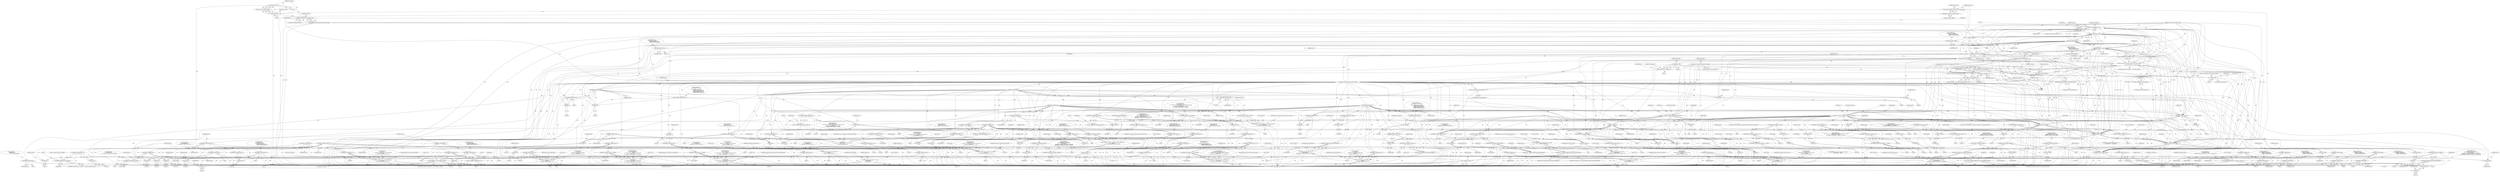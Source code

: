 digraph "0_tcpdump_a25211918f2e790c67d859d20ccf8dbb81da1598@API" {
"1000315" [label="(Call,lmp_obj_len-sizeof(struct lmp_object_header))"];
"1000264" [label="(Call,lmp_obj_len < 4)"];
"1000261" [label="(Call,lmp_obj_len % 4)"];
"1000246" [label="(Call,lmp_obj_len=EXTRACT_16BITS(lmp_obj_header->length))"];
"1000248" [label="(Call,EXTRACT_16BITS(lmp_obj_header->length))"];
"1000313" [label="(Call,obj_tlen=lmp_obj_len-sizeof(struct lmp_object_header))"];
"1001347" [label="(Call,print_unknown_data(ndo,obj_tptr,\"\n\t    \",obj_tlen))"];
"1000366" [label="(Call,ipaddr_string(ndo, obj_tptr))"];
"1000369" [label="(Call,EXTRACT_32BITS(obj_tptr))"];
"1000380" [label="(Call,ip6addr_string(ndo, obj_tptr))"];
"1000383" [label="(Call,EXTRACT_32BITS(obj_tptr))"];
"1000449" [label="(Call,ipaddr_string(ndo, obj_tptr))"];
"1000452" [label="(Call,EXTRACT_32BITS(obj_tptr))"];
"1000529" [label="(Call,ipaddr_string(ndo, obj_tptr+4))"];
"1000540" [label="(Call,ipaddr_string(ndo, obj_tptr+8))"];
"1000581" [label="(Call,ipaddr_string(ndo, obj_tptr+4))"];
"1000592" [label="(Call,ipaddr_string(ndo, obj_tptr+8))"];
"1000947" [label="(Call,ipaddr_string(ndo, obj_tptr+offset))"];
"1001070" [label="(Call,ipaddr_string(ndo, obj_tptr+offset))"];
"1001283" [label="(Call,ipaddr_string(ndo, obj_tptr+12))"];
"1001363" [label="(Call,print_unknown_data(ndo,tptr+sizeof(struct lmp_object_header),\"\n\t    \",\n                               lmp_obj_len-sizeof(struct lmp_object_header)))"];
"1000319" [label="(Call,ND_TCHECK2(*tptr, lmp_obj_len))"];
"1000236" [label="(Call,ND_TCHECK2(*tptr, sizeof(struct lmp_object_header)))"];
"1000603" [label="(Call,lmp_obj_len - 16)"];
"1000601" [label="(Call,total_subobj_len = lmp_obj_len - 16)"];
"1000611" [label="(Call,total_subobj_len > 0)"];
"1000610" [label="(Call,total_subobj_len > 0 && hexdump == FALSE)"];
"1000764" [label="(Call,total_subobj_len-=subobj_len)"];
"1001370" [label="(Call,lmp_obj_len-sizeof(struct lmp_object_header))"];
"1001374" [label="(Call,tptr+=lmp_obj_len)"];
"1000243" [label="(Call,(const struct lmp_object_header *)tptr)"];
"1000241" [label="(Call,lmp_obj_header = (const struct lmp_object_header *)tptr)"];
"1000307" [label="(Call,obj_tptr=tptr+sizeof(struct lmp_object_header))"];
"1000343" [label="(Call,EXTRACT_32BITS(obj_tptr))"];
"1000345" [label="(Call,EXTRACT_32BITS(obj_tptr))"];
"1000394" [label="(Call,EXTRACT_32BITS(obj_tptr))"];
"1000396" [label="(Call,EXTRACT_32BITS(obj_tptr))"];
"1000415" [label="(Call,EXTRACT_32BITS(obj_tptr))"];
"1000417" [label="(Call,EXTRACT_32BITS(obj_tptr))"];
"1000427" [label="(Call,EXTRACT_32BITS(obj_tptr))"];
"1000429" [label="(Call,EXTRACT_32BITS(obj_tptr))"];
"1000471" [label="(Call,EXTRACT_16BITS(obj_tptr))"];
"1000473" [label="(Call,EXTRACT_16BITS(obj_tptr+2))"];
"1000474" [label="(Call,obj_tptr+2)"];
"1000494" [label="(Call,EXTRACT_32BITS(obj_tptr))"];
"1000496" [label="(Call,EXTRACT_32BITS(obj_tptr+4))"];
"1000497" [label="(Call,obj_tptr+4)"];
"1000516" [label="(Call,EXTRACT_16BITS(obj_tptr))"];
"1000515" [label="(Call,EXTRACT_16BITS(obj_tptr)>>8)"];
"1000512" [label="(Call,bittok2str(lmp_obj_te_link_flag_values,\n \t\t\t\"none\",\n\t\t\tEXTRACT_16BITS(obj_tptr)>>8))"];
"1000531" [label="(Call,obj_tptr+4)"];
"1000535" [label="(Call,EXTRACT_32BITS(obj_tptr+4))"];
"1000536" [label="(Call,obj_tptr+4)"];
"1000542" [label="(Call,obj_tptr+8)"];
"1000545" [label="(Call,EXTRACT_32BITS(obj_tptr+8))"];
"1000546" [label="(Call,obj_tptr+8)"];
"1000567" [label="(Call,EXTRACT_16BITS(obj_tptr))"];
"1000566" [label="(Call,EXTRACT_16BITS(obj_tptr)>>8)"];
"1000563" [label="(Call,bittok2str(lmp_obj_data_link_flag_values,\n\t\t\t\"none\",\n\t\t\tEXTRACT_16BITS(obj_tptr)>>8))"];
"1000583" [label="(Call,obj_tptr+4)"];
"1000587" [label="(Call,EXTRACT_32BITS(obj_tptr+4))"];
"1000588" [label="(Call,obj_tptr+4)"];
"1000594" [label="(Call,obj_tptr+8)"];
"1000597" [label="(Call,EXTRACT_32BITS(obj_tptr+8))"];
"1000598" [label="(Call,obj_tptr+8)"];
"1000621" [label="(Call,EXTRACT_16BITS(obj_tptr+offset))"];
"1000620" [label="(Call,EXTRACT_16BITS(obj_tptr+offset)>>8)"];
"1000618" [label="(Call,subobj_type = EXTRACT_16BITS(obj_tptr+offset)>>8)"];
"1000640" [label="(Call,tok2str(lmp_data_link_subobj,\n\t\t\t\t\t\"Unknown\",\n\t\t\t\t\tsubobj_type))"];
"1000622" [label="(Call,obj_tptr+offset)"];
"1000661" [label="(Call,EXTRACT_16BITS(obj_tptr+offset+2))"];
"1000660" [label="(Call,EXTRACT_16BITS(obj_tptr+offset+2)>>8)"];
"1000657" [label="(Call,tok2str(gmpls_switch_cap_values,\n\t\t\t\t\t\t\"Unknown\",\n\t\t\t\t\t\tEXTRACT_16BITS(obj_tptr+offset+2)>>8))"];
"1000662" [label="(Call,obj_tptr+offset+2)"];
"1000669" [label="(Call,EXTRACT_16BITS(obj_tptr+offset+2))"];
"1000668" [label="(Call,EXTRACT_16BITS(obj_tptr+offset+2)>>8)"];
"1000670" [label="(Call,obj_tptr+offset+2)"];
"1000686" [label="(Call,EXTRACT_16BITS(obj_tptr+offset+2))"];
"1000685" [label="(Call,EXTRACT_16BITS(obj_tptr+offset+2)&0x00FF)"];
"1000682" [label="(Call,tok2str(gmpls_encoding_values,\n\t\t\t\t\t\t\"Unknown\",\n\t\t\t\t\t\tEXTRACT_16BITS(obj_tptr+offset+2)&0x00FF))"];
"1000815" [label="(Call,tok2str(gmpls_encoding_values, \"Unknown\", *(obj_tptr+8)))"];
"1000687" [label="(Call,obj_tptr+offset+2)"];
"1000694" [label="(Call,EXTRACT_16BITS(obj_tptr+offset+2))"];
"1000693" [label="(Call,EXTRACT_16BITS(obj_tptr+offset+2)&0x00FF)"];
"1000695" [label="(Call,obj_tptr+offset+2)"];
"1000705" [label="(Call,EXTRACT_32BITS(obj_tptr+offset+4))"];
"1000701" [label="(Call,bw.i = EXTRACT_32BITS(obj_tptr+offset+4))"];
"1000706" [label="(Call,obj_tptr+offset+4)"];
"1000727" [label="(Call,EXTRACT_32BITS(obj_tptr+offset+8))"];
"1000723" [label="(Call,bw.i = EXTRACT_32BITS(obj_tptr+offset+8))"];
"1000728" [label="(Call,obj_tptr+offset+8)"];
"1000752" [label="(Call,EXTRACT_32BITS(obj_tptr+offset+4))"];
"1000753" [label="(Call,obj_tptr+offset+4)"];
"1000790" [label="(Call,EXTRACT_16BITS(obj_tptr))"];
"1000787" [label="(Call,bittok2str(lmp_obj_begin_verify_flag_values,\n \t\t\t\"none\",\n\t\t\tEXTRACT_16BITS(obj_tptr)))"];
"1000797" [label="(Call,EXTRACT_16BITS(obj_tptr+2))"];
"1000798" [label="(Call,obj_tptr+2)"];
"1000806" [label="(Call,EXTRACT_32BITS(obj_tptr+4))"];
"1000807" [label="(Call,obj_tptr+4)"];
"1000819" [label="(Call,obj_tptr+8)"];
"1000828" [label="(Call,EXTRACT_16BITS(obj_tptr+10))"];
"1000829" [label="(Call,obj_tptr+10)"];
"1000833" [label="(Call,EXTRACT_16BITS(obj_tptr+10))"];
"1000834" [label="(Call,obj_tptr+10)"];
"1000839" [label="(Call,EXTRACT_16BITS(obj_tptr+10))"];
"1000838" [label="(Call,EXTRACT_16BITS(obj_tptr+10)&8000)"];
"1000840" [label="(Call,obj_tptr+10)"];
"1000850" [label="(Call,EXTRACT_32BITS(obj_tptr+12))"];
"1000846" [label="(Call,bw.i = EXTRACT_32BITS(obj_tptr+12))"];
"1000851" [label="(Call,obj_tptr+12)"];
"1000871" [label="(Call,EXTRACT_32BITS(obj_tptr+16))"];
"1000872" [label="(Call,obj_tptr+16)"];
"1000892" [label="(Call,EXTRACT_16BITS(obj_tptr))"];
"1000894" [label="(Call,EXTRACT_16BITS(obj_tptr+2))"];
"1000895" [label="(Call,obj_tptr+2)"];
"1000914" [label="(Call,EXTRACT_32BITS(obj_tptr))"];
"1000949" [label="(Call,obj_tptr+offset)"];
"1001072" [label="(Call,obj_tptr+offset)"];
"1001102" [label="(Call,EXTRACT_32BITS(obj_tptr))"];
"1001099" [label="(Call,bittok2str(lmp_obj_begin_verify_error_values,\n \t\t\t\"none\",\n \t\t\tEXTRACT_32BITS(obj_tptr)))"];
"1001114" [label="(Call,EXTRACT_32BITS(obj_tptr))"];
"1001111" [label="(Call,bittok2str(lmp_obj_link_summary_error_values,\n \t\t\t\"none\",\n\t\t\tEXTRACT_32BITS(obj_tptr)))"];
"1001136" [label="(Call,EXTRACT_16BITS(obj_tptr))"];
"1001135" [label="(Call,EXTRACT_16BITS(obj_tptr)>>8)"];
"1001132" [label="(Call,bittok2str(lmp_obj_service_config_sp_flag_values,\n \t\t\t\t  \"none\",\n\t\t\t\t  EXTRACT_16BITS(obj_tptr)>>8))"];
"1001145" [label="(Call,EXTRACT_16BITS(obj_tptr))"];
"1001144" [label="(Call,EXTRACT_16BITS(obj_tptr) & 0x00FF)"];
"1001153" [label="(Call,EXTRACT_16BITS(obj_tptr))"];
"1001152" [label="(Call,EXTRACT_16BITS(obj_tptr)>>8)"];
"1001150" [label="(Call,link_type = EXTRACT_16BITS(obj_tptr)>>8)"];
"1001162" [label="(Call,tok2str(lmp_sd_service_config_cpsa_link_type_values,\n \t\t\t       \"Unknown\", link_type))"];
"1001168" [label="(Call,link_type == LMP_SD_SERVICE_CONFIG_CPSA_LINK_TYPE_SDH)"];
"1001190" [label="(Call,link_type == LMP_SD_SERVICE_CONFIG_CPSA_LINK_TYPE_SONET)"];
"1001182" [label="(Call,EXTRACT_16BITS(obj_tptr))"];
"1001181" [label="(Call,EXTRACT_16BITS(obj_tptr) & 0x00FF)"];
"1001178" [label="(Call,tok2str(lmp_sd_service_config_cpsa_signal_type_sdh_values,\n \t\t\t\t   \"Unknown\",\n\t\t\t\t   EXTRACT_16BITS(obj_tptr) & 0x00FF))"];
"1001186" [label="(Call,EXTRACT_16BITS(obj_tptr))"];
"1001185" [label="(Call,EXTRACT_16BITS(obj_tptr) & 0x00FF)"];
"1001204" [label="(Call,EXTRACT_16BITS(obj_tptr))"];
"1001203" [label="(Call,EXTRACT_16BITS(obj_tptr) & 0x00FF)"];
"1001200" [label="(Call,tok2str(lmp_sd_service_config_cpsa_signal_type_sonet_values,\n \t\t\t\t   \"Unknown\",\n\t\t\t\t   EXTRACT_16BITS(obj_tptr) & 0x00FF))"];
"1001208" [label="(Call,EXTRACT_16BITS(obj_tptr))"];
"1001207" [label="(Call,EXTRACT_16BITS(obj_tptr) & 0x00FF)"];
"1001220" [label="(Call,EXTRACT_16BITS(obj_tptr+2))"];
"1001219" [label="(Call,EXTRACT_16BITS(obj_tptr+2)>>8)"];
"1001216" [label="(Call,bittok2str(lmp_obj_service_config_cpsa_tp_flag_values,\n \t\t\t\t  \"none\",\n\t\t\t\t  EXTRACT_16BITS(obj_tptr+2)>>8))"];
"1001221" [label="(Call,obj_tptr+2)"];
"1001235" [label="(Call,EXTRACT_16BITS(obj_tptr+2))"];
"1001234" [label="(Call,EXTRACT_16BITS(obj_tptr+2)>>8)"];
"1001233" [label="(Call,EXTRACT_16BITS(obj_tptr+2)>>8 & 0x00FF)"];
"1001230" [label="(Call,bittok2str(lmp_obj_service_config_cpsa_cct_flag_values,\n \t\t\t\t  \"none\",\n\t\t\t\t  EXTRACT_16BITS(obj_tptr+2)>>8 & 0x00FF))"];
"1001236" [label="(Call,obj_tptr+2)"];
"1001246" [label="(Call,EXTRACT_16BITS(obj_tptr+4))"];
"1001247" [label="(Call,obj_tptr+4)"];
"1001255" [label="(Call,EXTRACT_16BITS(obj_tptr+6))"];
"1001256" [label="(Call,obj_tptr+6)"];
"1001264" [label="(Call,EXTRACT_16BITS(obj_tptr+8))"];
"1001265" [label="(Call,obj_tptr+8)"];
"1001273" [label="(Call,EXTRACT_16BITS(obj_tptr+10))"];
"1001274" [label="(Call,obj_tptr+10)"];
"1001285" [label="(Call,obj_tptr+12)"];
"1001288" [label="(Call,EXTRACT_32BITS(obj_tptr+12))"];
"1001289" [label="(Call,obj_tptr+12)"];
"1001302" [label="(Call,EXTRACT_32BITS(obj_tptr))"];
"1001299" [label="(Call,bittok2str(\n\t\t\t   lmp_obj_service_config_nsa_transparency_flag_values,\n\t\t\t   \"none\",\n\t\t\t   EXTRACT_32BITS(obj_tptr)))"];
"1001313" [label="(Call,EXTRACT_16BITS(obj_tptr+6))"];
"1001312" [label="(Call,EXTRACT_16BITS(obj_tptr+6) & 0x00FF)"];
"1001309" [label="(Call,bittok2str(\n \t\t\t   lmp_obj_service_config_nsa_tcm_flag_values,\n \t\t\t   \"none\",\n\t\t\t   EXTRACT_16BITS(obj_tptr+6) & 0x00FF))"];
"1001314" [label="(Call,obj_tptr+6)"];
"1001329" [label="(Call,EXTRACT_16BITS(obj_tptr+2))"];
"1001328" [label="(Call,EXTRACT_16BITS(obj_tptr+2) & 0x00FF)"];
"1001325" [label="(Call,bittok2str(\n \t\t\t   lmp_obj_service_config_nsa_network_diversity_flag_values,\n \t\t\t   \"none\",\n\t\t\t   EXTRACT_16BITS(obj_tptr+2) & 0x00FF))"];
"1001330" [label="(Call,obj_tptr+2)"];
"1000309" [label="(Call,tptr+sizeof(struct lmp_object_header))"];
"1001365" [label="(Call,tptr+sizeof(struct lmp_object_header))"];
"1001377" [label="(Call,tlen-=lmp_obj_len)"];
"1000232" [label="(Call,tlen>0)"];
"1000934" [label="(Call,lmp_obj_len-(int)sizeof(struct lmp_object_header))"];
"1000932" [label="(Call,offset < (lmp_obj_len-(int)sizeof(struct lmp_object_header)))"];
"1000664" [label="(Call,offset+2)"];
"1000755" [label="(Call,offset+4)"];
"1000767" [label="(Call,offset+=subobj_len)"];
"1000629" [label="(Call,EXTRACT_16BITS(obj_tptr+offset))"];
"1000628" [label="(Call,EXTRACT_16BITS(obj_tptr+offset)&0x00FF)"];
"1000626" [label="(Call,subobj_len  = EXTRACT_16BITS(obj_tptr+offset)&0x00FF)"];
"1000630" [label="(Call,obj_tptr+offset)"];
"1000952" [label="(Call,EXTRACT_32BITS(obj_tptr+offset))"];
"1000953" [label="(Call,obj_tptr+offset)"];
"1000964" [label="(Call,EXTRACT_32BITS(obj_tptr+offset+4))"];
"1000963" [label="(Call,EXTRACT_32BITS(obj_tptr+offset+4)>>31)"];
"1000965" [label="(Call,obj_tptr+offset+4)"];
"1000967" [label="(Call,offset+4)"];
"1000974" [label="(Call,EXTRACT_32BITS(obj_tptr+offset+4))"];
"1000973" [label="(Call,EXTRACT_32BITS(obj_tptr+offset+4)>>31)"];
"1000975" [label="(Call,obj_tptr+offset+4)"];
"1000977" [label="(Call,offset+4)"];
"1000990" [label="(Call,EXTRACT_32BITS(obj_tptr+offset+4))"];
"1000989" [label="(Call,EXTRACT_32BITS(obj_tptr+offset+4)>>30)"];
"1000988" [label="(Call,(EXTRACT_32BITS(obj_tptr+offset+4)>>30)&0x1)"];
"1000991" [label="(Call,obj_tptr+offset+4)"];
"1000993" [label="(Call,offset+4)"];
"1001002" [label="(Call,EXTRACT_32BITS(obj_tptr+offset+4))"];
"1001001" [label="(Call,EXTRACT_32BITS(obj_tptr+offset+4)>>30)"];
"1001000" [label="(Call,(EXTRACT_32BITS(obj_tptr+offset+4)>>30)&0x1)"];
"1001003" [label="(Call,obj_tptr+offset+4)"];
"1001005" [label="(Call,offset+4)"];
"1001020" [label="(Call,EXTRACT_32BITS(obj_tptr+offset+4))"];
"1001019" [label="(Call,EXTRACT_32BITS(obj_tptr+offset+4)&0x3FFFFFF)"];
"1001016" [label="(Call,tok2str(lmp_obj_channel_status_values,\n\t\t\t \t\t\"Unknown\",\n\t\t\t\t\tEXTRACT_32BITS(obj_tptr+offset+4)&0x3FFFFFF))"];
"1001021" [label="(Call,obj_tptr+offset+4)"];
"1001023" [label="(Call,offset+4)"];
"1001028" [label="(Call,EXTRACT_32BITS(obj_tptr+offset+4))"];
"1001027" [label="(Call,EXTRACT_32BITS(obj_tptr+offset+4)&0x3FFFFFF)"];
"1001029" [label="(Call,obj_tptr+offset+4)"];
"1001031" [label="(Call,offset+4)"];
"1001035" [label="(Call,offset+=8)"];
"1001057" [label="(Call,lmp_obj_len-(int)sizeof(struct lmp_object_header))"];
"1001055" [label="(Call,offset < (lmp_obj_len-(int)sizeof(struct lmp_object_header)))"];
"1001075" [label="(Call,EXTRACT_32BITS(obj_tptr+offset))"];
"1001076" [label="(Call,obj_tptr+offset)"];
"1001079" [label="(Call,offset+=4)"];
"1000227" [label="(Call,tlen-=sizeof(const struct lmp_common_header))"];
"1000465" [label="(Call,ND_PRINT((ndo, \"\n\t    Hello Interval: %u\n\t    Hello Dead Interval: %u\",\n                        EXTRACT_16BITS(obj_tptr),\n                        EXTRACT_16BITS(obj_tptr+2))))"];
"1000629" [label="(Call,EXTRACT_16BITS(obj_tptr+offset))"];
"1001109" [label="(Block,)"];
"1001058" [label="(Identifier,lmp_obj_len)"];
"1000443" [label="(Call,ND_PRINT((ndo, \"\n\t    Node ID: %s (0x%08x)\",\n                        ipaddr_string(ndo, obj_tptr),\n                        EXTRACT_32BITS(obj_tptr))))"];
"1000597" [label="(Call,EXTRACT_32BITS(obj_tptr+8))"];
"1001155" [label="(Literal,8)"];
"1000967" [label="(Call,offset+4)"];
"1001101" [label="(Literal,\"none\")"];
"1000367" [label="(Identifier,ndo)"];
"1001080" [label="(Identifier,offset)"];
"1000768" [label="(Identifier,offset)"];
"1001153" [label="(Call,EXTRACT_16BITS(obj_tptr))"];
"1001183" [label="(Identifier,obj_tptr)"];
"1001027" [label="(Call,EXTRACT_32BITS(obj_tptr+offset+4)&0x3FFFFFF)"];
"1001246" [label="(Call,EXTRACT_16BITS(obj_tptr+4))"];
"1000754" [label="(Identifier,obj_tptr)"];
"1001256" [label="(Call,obj_tptr+6)"];
"1000604" [label="(Identifier,lmp_obj_len)"];
"1001250" [label="(Call,ND_PRINT((ndo, \"\n\t Maximum NCC: %u\",\n\t\t       EXTRACT_16BITS(obj_tptr+6))))"];
"1001057" [label="(Call,lmp_obj_len-(int)sizeof(struct lmp_object_header))"];
"1001374" [label="(Call,tptr+=lmp_obj_len)"];
"1000997" [label="(Literal,0x1)"];
"1001069" [label="(Block,)"];
"1000510" [label="(Block,)"];
"1001079" [label="(Call,offset+=4)"];
"1000472" [label="(Identifier,obj_tptr)"];
"1001082" [label="(ControlStructure,break;)"];
"1000962" [label="(Call,(EXTRACT_32BITS(obj_tptr+offset+4)>>31) ?\n \t\t\t\t\t\t\"Allocated\" : \"Non-allocated\")"];
"1000548" [label="(Literal,8)"];
"1001228" [label="(Block,)"];
"1001147" [label="(Literal,0x00FF)"];
"1001377" [label="(Call,tlen-=lmp_obj_len)"];
"1000497" [label="(Call,obj_tptr+4)"];
"1001075" [label="(Call,EXTRACT_32BITS(obj_tptr+offset))"];
"1001351" [label="(Identifier,obj_tlen)"];
"1001203" [label="(Call,EXTRACT_16BITS(obj_tptr) & 0x00FF)"];
"1000470" [label="(Block,)"];
"1000664" [label="(Call,offset+2)"];
"1000426" [label="(Block,)"];
"1000683" [label="(Identifier,gmpls_encoding_values)"];
"1000818" [label="(Call,*(obj_tptr+8))"];
"1001247" [label="(Call,obj_tptr+4)"];
"1000972" [label="(Literal,\"Non-allocated\")"];
"1000973" [label="(Call,EXTRACT_32BITS(obj_tptr+offset+4)>>31)"];
"1000594" [label="(Call,obj_tptr+8)"];
"1000628" [label="(Call,EXTRACT_16BITS(obj_tptr+offset)&0x00FF)"];
"1001255" [label="(Call,EXTRACT_16BITS(obj_tptr+6))"];
"1001102" [label="(Call,EXTRACT_32BITS(obj_tptr))"];
"1001023" [label="(Call,offset+4)"];
"1000991" [label="(Call,obj_tptr+offset+4)"];
"1001288" [label="(Call,EXTRACT_32BITS(obj_tptr+12))"];
"1001348" [label="(Identifier,ndo)"];
"1000834" [label="(Call,obj_tptr+10)"];
"1000950" [label="(Identifier,obj_tptr)"];
"1000893" [label="(Identifier,obj_tptr)"];
"1001152" [label="(Call,EXTRACT_16BITS(obj_tptr)>>8)"];
"1000592" [label="(Call,ipaddr_string(ndo, obj_tptr+8))"];
"1001201" [label="(Identifier,lmp_sd_service_config_cpsa_signal_type_sonet_values)"];
"1000832" [label="(Block,)"];
"1000253" [label="(Identifier,lmp_obj_ctype)"];
"1000625" [label="(Literal,8)"];
"1000429" [label="(Call,EXTRACT_32BITS(obj_tptr))"];
"1000975" [label="(Call,obj_tptr+offset+4)"];
"1000943" [label="(Identifier,ndo)"];
"1001248" [label="(Identifier,obj_tptr)"];
"1001181" [label="(Call,EXTRACT_16BITS(obj_tptr) & 0x00FF)"];
"1001111" [label="(Call,bittok2str(lmp_obj_link_summary_error_values,\n \t\t\t\"none\",\n\t\t\tEXTRACT_32BITS(obj_tptr)))"];
"1000954" [label="(Identifier,obj_tptr)"];
"1000345" [label="(Call,EXTRACT_32BITS(obj_tptr))"];
"1000792" [label="(Call,ND_PRINT((ndo, \"\n\t    Verify Interval: %u\",\n\t\t\tEXTRACT_16BITS(obj_tptr+2))))"];
"1001204" [label="(Call,EXTRACT_16BITS(obj_tptr))"];
"1000964" [label="(Call,EXTRACT_32BITS(obj_tptr+offset+4))"];
"1001174" [label="(Identifier,ndo)"];
"1000242" [label="(Identifier,lmp_obj_header)"];
"1001301" [label="(Literal,\"none\")"];
"1000843" [label="(Literal,8000)"];
"1000886" [label="(Call,ND_PRINT((ndo, \"\n\t    Verify Dead Interval: %u\"\n                        \"\n\t    Verify Transport Response: %u\",\n                        EXTRACT_16BITS(obj_tptr),\n                       EXTRACT_16BITS(obj_tptr+2))))"];
"1000656" [label="(Block,)"];
"1001371" [label="(Identifier,lmp_obj_len)"];
"1000396" [label="(Call,EXTRACT_32BITS(obj_tptr))"];
"1001002" [label="(Call,EXTRACT_32BITS(obj_tptr+offset+4))"];
"1000892" [label="(Call,EXTRACT_16BITS(obj_tptr))"];
"1000977" [label="(Call,offset+4)"];
"1001037" [label="(Literal,8)"];
"1001223" [label="(Literal,2)"];
"1000705" [label="(Call,EXTRACT_32BITS(obj_tptr+offset+4))"];
"1000928" [label="(Call,offset = 0)"];
"1001349" [label="(Identifier,obj_tptr)"];
"1001132" [label="(Call,bittok2str(lmp_obj_service_config_sp_flag_values,\n \t\t\t\t  \"none\",\n\t\t\t\t  EXTRACT_16BITS(obj_tptr)>>8))"];
"1000532" [label="(Identifier,obj_tptr)"];
"1001164" [label="(Literal,\"Unknown\")"];
"1001312" [label="(Call,EXTRACT_16BITS(obj_tptr+6) & 0x00FF)"];
"1001317" [label="(Literal,0x00FF)"];
"1001284" [label="(Identifier,ndo)"];
"1000488" [label="(Call,ND_PRINT((ndo, \"\n\t    Tx Seq: %u, Rx Seq: %u\",\n                        EXTRACT_32BITS(obj_tptr),\n                        EXTRACT_32BITS(obj_tptr+4))))"];
"1000636" [label="(Identifier,ndo)"];
"1000627" [label="(Identifier,subobj_len)"];
"1000750" [label="(Block,)"];
"1000934" [label="(Call,lmp_obj_len-(int)sizeof(struct lmp_object_header))"];
"1000342" [label="(Block,)"];
"1000979" [label="(Literal,4)"];
"1000695" [label="(Call,obj_tptr+offset+2)"];
"1001364" [label="(Identifier,ndo)"];
"1000315" [label="(Call,lmp_obj_len-sizeof(struct lmp_object_header))"];
"1000266" [label="(Literal,4)"];
"1000765" [label="(Identifier,total_subobj_len)"];
"1000531" [label="(Call,obj_tptr+4)"];
"1001329" [label="(Call,EXTRACT_16BITS(obj_tptr+2))"];
"1000344" [label="(Identifier,obj_tptr)"];
"1000234" [label="(Literal,0)"];
"1000687" [label="(Call,obj_tptr+offset+2)"];
"1000666" [label="(Literal,2)"];
"1001283" [label="(Call,ipaddr_string(ndo, obj_tptr+12))"];
"1000808" [label="(Identifier,obj_tptr)"];
"1001026" [label="(Literal,0x3FFFFFF)"];
"1000494" [label="(Call,EXTRACT_32BITS(obj_tptr))"];
"1001253" [label="(Block,)"];
"1000346" [label="(Identifier,obj_tptr)"];
"1000607" [label="(Identifier,offset)"];
"1000538" [label="(Literal,4)"];
"1001139" [label="(Call,ND_PRINT((ndo, \"\n\t  UNI Version: %u\",\n\t\t       EXTRACT_16BITS(obj_tptr) & 0x00FF)))"];
"1000988" [label="(Call,(EXTRACT_32BITS(obj_tptr+offset+4)>>30)&0x1)"];
"1000853" [label="(Literal,12)"];
"1000617" [label="(Block,)"];
"1000394" [label="(Call,EXTRACT_32BITS(obj_tptr))"];
"1001078" [label="(Identifier,offset)"];
"1000471" [label="(Call,EXTRACT_16BITS(obj_tptr))"];
"1001309" [label="(Call,bittok2str(\n \t\t\t   lmp_obj_service_config_nsa_tcm_flag_values,\n \t\t\t   \"none\",\n\t\t\t   EXTRACT_16BITS(obj_tptr+6) & 0x00FF))"];
"1000798" [label="(Call,obj_tptr+2)"];
"1001240" [label="(Literal,0x00FF)"];
"1000414" [label="(Block,)"];
"1001150" [label="(Call,link_type = EXTRACT_16BITS(obj_tptr)>>8)"];
"1001328" [label="(Call,EXTRACT_16BITS(obj_tptr+2) & 0x00FF)"];
"1001333" [label="(Literal,0x00FF)"];
"1000599" [label="(Identifier,obj_tptr)"];
"1000598" [label="(Call,obj_tptr+8)"];
"1000696" [label="(Identifier,obj_tptr)"];
"1000321" [label="(Identifier,tptr)"];
"1001224" [label="(Literal,8)"];
"1001127" [label="(Call,ND_PRINT((ndo, \"\n\t Flags: %s\",\n \t\t       bittok2str(lmp_obj_service_config_sp_flag_values,\n \t\t\t\t  \"none\",\n\t\t\t\t  EXTRACT_16BITS(obj_tptr)>>8))))"];
"1000897" [label="(Literal,2)"];
"1000785" [label="(Block,)"];
"1000980" [label="(Literal,31)"];
"1001207" [label="(Call,EXTRACT_16BITS(obj_tptr) & 0x00FF)"];
"1000622" [label="(Call,obj_tptr+offset)"];
"1000686" [label="(Call,EXTRACT_16BITS(obj_tptr+offset+2))"];
"1001271" [label="(Block,)"];
"1000839" [label="(Call,EXTRACT_16BITS(obj_tptr+10))"];
"1000981" [label="(Call,ND_PRINT((ndo, \"\n\t\t    Direction: %s (%u)\", (EXTRACT_32BITS(obj_tptr+offset+4)>>30)&0x1 ?\n \t\t\t\t\t\t\"Transmit\" : \"Receive\",\n \t\t\t\t(EXTRACT_32BITS(obj_tptr+offset+4)>>30)&0x1)))"];
"1000871" [label="(Call,EXTRACT_32BITS(obj_tptr+16))"];
"1000707" [label="(Identifier,obj_tptr)"];
"1000311" [label="(Call,sizeof(struct lmp_object_header))"];
"1000618" [label="(Call,subobj_type = EXTRACT_16BITS(obj_tptr+offset)>>8)"];
"1000397" [label="(Identifier,obj_tptr)"];
"1001005" [label="(Call,offset+4)"];
"1001059" [label="(Call,(int)sizeof(struct lmp_object_header))"];
"1000236" [label="(Call,ND_TCHECK2(*tptr, sizeof(struct lmp_object_header)))"];
"1000735" [label="(Identifier,ndo)"];
"1000947" [label="(Call,ipaddr_string(ndo, obj_tptr+offset))"];
"1000528" [label="(Block,)"];
"1001182" [label="(Call,EXTRACT_16BITS(obj_tptr))"];
"1001076" [label="(Call,obj_tptr+offset)"];
"1000243" [label="(Call,(const struct lmp_object_header *)tptr)"];
"1000702" [label="(Call,bw.i)"];
"1000965" [label="(Call,obj_tptr+offset+4)"];
"1000828" [label="(Call,EXTRACT_16BITS(obj_tptr+10))"];
"1000317" [label="(Call,sizeof(struct lmp_object_header))"];
"1001133" [label="(Identifier,lmp_obj_service_config_sp_flag_values)"];
"1001035" [label="(Call,offset+=8)"];
"1001032" [label="(Identifier,offset)"];
"1000797" [label="(Call,EXTRACT_16BITS(obj_tptr+2))"];
"1001315" [label="(Identifier,obj_tptr)"];
"1000533" [label="(Literal,4)"];
"1001222" [label="(Identifier,obj_tptr)"];
"1001225" [label="(Call,ND_PRINT((ndo, \"\n\t Contiguous Concatenation Types: %s\",\n \t\t       bittok2str(lmp_obj_service_config_cpsa_cct_flag_values,\n \t\t\t\t  \"none\",\n\t\t\t\t  EXTRACT_16BITS(obj_tptr+2)>>8 & 0x00FF))))"];
"1001100" [label="(Identifier,lmp_obj_begin_verify_error_values)"];
"1001267" [label="(Literal,8)"];
"1000523" [label="(Call,ND_PRINT((ndo, \"\n\t    Local Link-ID: %s (0x%08x)\"\n \t\t       \"\n\t    Remote Link-ID: %s (0x%08x)\",\n                        ipaddr_string(ndo, obj_tptr+4),\n                       EXTRACT_32BITS(obj_tptr+4),\n                       ipaddr_string(ndo, obj_tptr+8),\n                       EXTRACT_32BITS(obj_tptr+8))))"];
"1001103" [label="(Identifier,obj_tptr)"];
"1000651" [label="(Call,ND_PRINT((ndo, \"\n\t      Switching Type: %s (%u)\",\n\t\t\t\t\ttok2str(gmpls_switch_cap_values,\n\t\t\t\t\t\t\"Unknown\",\n\t\t\t\t\t\tEXTRACT_16BITS(obj_tptr+offset+2)>>8),\n\t\t\t\t\tEXTRACT_16BITS(obj_tptr+offset+2)>>8)))"];
"1000727" [label="(Call,EXTRACT_32BITS(obj_tptr+offset+8))"];
"1001291" [label="(Literal,12)"];
"1000931" [label="(ControlStructure,while (offset < (lmp_obj_len-(int)sizeof(struct lmp_object_header)) ))"];
"1000663" [label="(Identifier,obj_tptr)"];
"1001070" [label="(Call,ipaddr_string(ndo, obj_tptr+offset))"];
"1000642" [label="(Literal,\"Unknown\")"];
"1000780" [label="(Block,)"];
"1000757" [label="(Literal,4)"];
"1000963" [label="(Call,EXTRACT_32BITS(obj_tptr+offset+4)>>31)"];
"1000567" [label="(Call,EXTRACT_16BITS(obj_tptr))"];
"1001144" [label="(Call,EXTRACT_16BITS(obj_tptr) & 0x00FF)"];
"1001286" [label="(Identifier,obj_tptr)"];
"1001003" [label="(Call,obj_tptr+offset+4)"];
"1001112" [label="(Identifier,lmp_obj_link_summary_error_values)"];
"1000473" [label="(Call,EXTRACT_16BITS(obj_tptr+2))"];
"1000747" [label="(Call,ND_PRINT((ndo, \"\n\t      Wavelength: %u\",\n\t\t\t\t\tEXTRACT_32BITS(obj_tptr+offset+4))))"];
"1001303" [label="(Identifier,obj_tptr)"];
"1000624" [label="(Identifier,offset)"];
"1000612" [label="(Identifier,total_subobj_len)"];
"1000869" [label="(Block,)"];
"1001299" [label="(Call,bittok2str(\n\t\t\t   lmp_obj_service_config_nsa_transparency_flag_values,\n\t\t\t   \"none\",\n\t\t\t   EXTRACT_32BITS(obj_tptr)))"];
"1000246" [label="(Call,lmp_obj_len=EXTRACT_16BITS(lmp_obj_header->length))"];
"1000322" [label="(Identifier,lmp_obj_len)"];
"1001300" [label="(Identifier,lmp_obj_service_config_nsa_transparency_flag_values)"];
"1001178" [label="(Call,tok2str(lmp_sd_service_config_cpsa_signal_type_sdh_values,\n \t\t\t\t   \"Unknown\",\n\t\t\t\t   EXTRACT_16BITS(obj_tptr) & 0x00FF))"];
"1000813" [label="(Block,)"];
"1001323" [label="(Block,)"];
"1001010" [label="(Call,ND_PRINT((ndo, \"\n\t\t    Channel Status: %s (%u)\",\n\t\t\t\t\ttok2str(lmp_obj_channel_status_values,\n\t\t\t \t\t\"Unknown\",\n\t\t\t\t\tEXTRACT_32BITS(obj_tptr+offset+4)&0x3FFFFFF),\n\t\t\tEXTRACT_32BITS(obj_tptr+offset+4)&0x3FFFFFF)))"];
"1001211" [label="(Call,ND_PRINT((ndo, \"\n\t Transparency: %s\",\n \t\t       bittok2str(lmp_obj_service_config_cpsa_tp_flag_values,\n \t\t\t\t  \"none\",\n\t\t\t\t  EXTRACT_16BITS(obj_tptr+2)>>8))))"];
"1001266" [label="(Identifier,obj_tptr)"];
"1000496" [label="(Call,EXTRACT_32BITS(obj_tptr+4))"];
"1000541" [label="(Identifier,ndo)"];
"1000682" [label="(Call,tok2str(gmpls_encoding_values,\n\t\t\t\t\t\t\"Unknown\",\n\t\t\t\t\t\tEXTRACT_16BITS(obj_tptr+offset+2)&0x00FF))"];
"1001019" [label="(Call,EXTRACT_32BITS(obj_tptr+offset+4)&0x3FFFFFF)"];
"1000517" [label="(Identifier,obj_tptr)"];
"1001325" [label="(Call,bittok2str(\n \t\t\t   lmp_obj_service_config_nsa_network_diversity_flag_values,\n \t\t\t   \"none\",\n\t\t\t   EXTRACT_16BITS(obj_tptr+2) & 0x00FF))"];
"1000542" [label="(Call,obj_tptr+8)"];
"1000816" [label="(Identifier,gmpls_encoding_values)"];
"1001179" [label="(Identifier,lmp_sd_service_config_cpsa_signal_type_sdh_values)"];
"1001066" [label="(Identifier,ndo)"];
"1001376" [label="(Identifier,lmp_obj_len)"];
"1001106" [label="(Call,ND_PRINT((ndo, \"\n\t    Error Code: %s\",\n \t\tbittok2str(lmp_obj_link_summary_error_values,\n \t\t\t\"none\",\n\t\t\tEXTRACT_32BITS(obj_tptr)))))"];
"1001004" [label="(Identifier,obj_tptr)"];
"1001021" [label="(Call,obj_tptr+offset+4)"];
"1001249" [label="(Literal,4)"];
"1000261" [label="(Call,lmp_obj_len % 4)"];
"1000537" [label="(Identifier,obj_tptr)"];
"1001209" [label="(Identifier,obj_tptr)"];
"1000909" [label="(Call,ND_PRINT((ndo, \"\n\t    Verify ID: %u\",\n                        EXTRACT_32BITS(obj_tptr))))"];
"1000415" [label="(Call,EXTRACT_32BITS(obj_tptr))"];
"1001055" [label="(Call,offset < (lmp_obj_len-(int)sizeof(struct lmp_object_header)))"];
"1000588" [label="(Call,obj_tptr+4)"];
"1000384" [label="(Identifier,obj_tptr)"];
"1001200" [label="(Call,tok2str(lmp_sd_service_config_cpsa_signal_type_sonet_values,\n \t\t\t\t   \"Unknown\",\n\t\t\t\t   EXTRACT_16BITS(obj_tptr) & 0x00FF))"];
"1000235" [label="(Block,)"];
"1000831" [label="(Literal,10)"];
"1001169" [label="(Identifier,link_type)"];
"1001170" [label="(Identifier,LMP_SD_SERVICE_CONFIG_CPSA_LINK_TYPE_SDH)"];
"1001162" [label="(Call,tok2str(lmp_sd_service_config_cpsa_link_type_values,\n \t\t\t       \"Unknown\", link_type))"];
"1000530" [label="(Identifier,ndo)"];
"1001189" [label="(ControlStructure,if (link_type == LMP_SD_SERVICE_CONFIG_CPSA_LINK_TYPE_SONET))"];
"1000232" [label="(Call,tlen>0)"];
"1000946" [label="(Block,)"];
"1000543" [label="(Identifier,obj_tptr)"];
"1001072" [label="(Call,obj_tptr+offset)"];
"1000713" [label="(Identifier,ndo)"];
"1000561" [label="(Block,)"];
"1000448" [label="(Block,)"];
"1000847" [label="(Call,bw.i)"];
"1000427" [label="(Call,EXTRACT_32BITS(obj_tptr))"];
"1000451" [label="(Identifier,obj_tptr)"];
"1001236" [label="(Call,obj_tptr+2)"];
"1001184" [label="(Literal,0x00FF)"];
"1000613" [label="(Literal,0)"];
"1000535" [label="(Call,EXTRACT_32BITS(obj_tptr+4))"];
"1000995" [label="(Literal,4)"];
"1000499" [label="(Literal,4)"];
"1000856" [label="(Identifier,ndo)"];
"1001216" [label="(Call,bittok2str(lmp_obj_service_config_cpsa_tp_flag_values,\n \t\t\t\t  \"none\",\n\t\t\t\t  EXTRACT_16BITS(obj_tptr+2)>>8))"];
"1000641" [label="(Identifier,lmp_data_link_subobj)"];
"1000558" [label="(Call,ND_PRINT((ndo, \"\n\t    Flags: [%s]\",\n\t\tbittok2str(lmp_obj_data_link_flag_values,\n\t\t\t\"none\",\n\t\t\tEXTRACT_16BITS(obj_tptr)>>8))))"];
"1000383" [label="(Call,EXTRACT_32BITS(obj_tptr))"];
"1000966" [label="(Identifier,obj_tptr)"];
"1000809" [label="(Literal,4)"];
"1001191" [label="(Identifier,link_type)"];
"1000728" [label="(Call,obj_tptr+offset+8)"];
"1000914" [label="(Call,EXTRACT_32BITS(obj_tptr))"];
"1000569" [label="(Literal,8)"];
"1000587" [label="(Call,EXTRACT_32BITS(obj_tptr+4))"];
"1001353" [label="(ControlStructure,if (ndo->ndo_vflag > 1 || hexdump==TRUE))"];
"1000837" [label="(Call,EXTRACT_16BITS(obj_tptr+10)&8000 ? \" (Payload test messages capable)\" : \"\")"];
"1000936" [label="(Call,(int)sizeof(struct lmp_object_header))"];
"1000658" [label="(Identifier,gmpls_switch_cap_values)"];
"1000614" [label="(Call,hexdump == FALSE)"];
"1001163" [label="(Identifier,lmp_sd_service_config_cpsa_link_type_values)"];
"1000546" [label="(Call,obj_tptr+8)"];
"1000791" [label="(Identifier,obj_tptr)"];
"1001277" [label="(Call,ND_PRINT((ndo, \"\n\t    Local Interface ID: %s (0x%08x)\",\n\t\t       ipaddr_string(ndo, obj_tptr+12),\n\t\t       EXTRACT_32BITS(obj_tptr+12))))"];
"1000516" [label="(Call,EXTRACT_16BITS(obj_tptr))"];
"1000667" [label="(Literal,8)"];
"1001099" [label="(Call,bittok2str(lmp_obj_begin_verify_error_values,\n \t\t\t\"none\",\n \t\t\tEXTRACT_32BITS(obj_tptr)))"];
"1000223" [label="(Call,tptr+=sizeof(const struct lmp_common_header))"];
"1000989" [label="(Call,EXTRACT_32BITS(obj_tptr+offset+4)>>30)"];
"1000665" [label="(Identifier,offset)"];
"1001022" [label="(Identifier,obj_tptr)"];
"1000833" [label="(Call,EXTRACT_16BITS(obj_tptr+10))"];
"1000563" [label="(Call,bittok2str(lmp_obj_data_link_flag_values,\n\t\t\t\"none\",\n\t\t\tEXTRACT_16BITS(obj_tptr)>>8))"];
"1000940" [label="(Block,)"];
"1000591" [label="(Block,)"];
"1000512" [label="(Call,bittok2str(lmp_obj_te_link_flag_values,\n \t\t\t\"none\",\n\t\t\tEXTRACT_16BITS(obj_tptr)>>8))"];
"1001331" [label="(Identifier,obj_tptr)"];
"1000766" [label="(Identifier,subobj_len)"];
"1001000" [label="(Call,(EXTRACT_32BITS(obj_tptr+offset+4)>>30)&0x1)"];
"1000580" [label="(Block,)"];
"1000239" [label="(Call,sizeof(struct lmp_object_header))"];
"1000575" [label="(Call,ND_PRINT((ndo, \"\n\t    Local Interface ID: %s (0x%08x)\"\n                        \"\n\t    Remote Interface ID: %s (0x%08x)\",\n                        ipaddr_string(ndo, obj_tptr+4),\n                        EXTRACT_32BITS(obj_tptr+4),\n                        ipaddr_string(ndo, obj_tptr+8),\n                        EXTRACT_32BITS(obj_tptr+8))))"];
"1001187" [label="(Identifier,obj_tptr)"];
"1000932" [label="(Call,offset < (lmp_obj_len-(int)sizeof(struct lmp_object_header)))"];
"1000801" [label="(Call,ND_PRINT((ndo, \"\n\t    Data links: %u\",\n\t\t\tEXTRACT_32BITS(obj_tptr+4))))"];
"1000589" [label="(Identifier,obj_tptr)"];
"1000584" [label="(Identifier,obj_tptr)"];
"1001205" [label="(Identifier,obj_tptr)"];
"1001064" [label="(Call,ND_PRINT((ndo, \"\n\t    Interface ID: %s (0x%08x)\",\n \t\t\tipaddr_string(ndo, obj_tptr+offset),\n \t\t\tEXTRACT_32BITS(obj_tptr+offset))))"];
"1000724" [label="(Call,bw.i)"];
"1000581" [label="(Call,ipaddr_string(ndo, obj_tptr+4))"];
"1000840" [label="(Call,obj_tptr+10)"];
"1000807" [label="(Call,obj_tptr+4)"];
"1001028" [label="(Call,EXTRACT_32BITS(obj_tptr+offset+4))"];
"1000851" [label="(Call,obj_tptr+12)"];
"1001386" [label="(MethodReturn,RET)"];
"1001307" [label="(Block,)"];
"1000566" [label="(Call,EXTRACT_16BITS(obj_tptr)>>8)"];
"1000249" [label="(Call,lmp_obj_header->length)"];
"1001038" [label="(ControlStructure,break;)"];
"1000845" [label="(Literal,\"\")"];
"1001244" [label="(Block,)"];
"1000915" [label="(Identifier,obj_tptr)"];
"1001316" [label="(Literal,6)"];
"1000789" [label="(Literal,\"none\")"];
"1001241" [label="(Call,ND_PRINT((ndo, \"\n\t Minimum NCC: %u\",\n \t\t       EXTRACT_16BITS(obj_tptr+4))))"];
"1001142" [label="(Block,)"];
"1000631" [label="(Identifier,obj_tptr)"];
"1000307" [label="(Call,obj_tptr=tptr+sizeof(struct lmp_object_header))"];
"1001259" [label="(Call,ND_PRINT((ndo, \"\n\t Minimum NVC:%u\",\n\t\t       EXTRACT_16BITS(obj_tptr+8))))"];
"1000697" [label="(Call,offset+2)"];
"1000953" [label="(Call,obj_tptr+offset)"];
"1000310" [label="(Identifier,tptr)"];
"1000241" [label="(Call,lmp_obj_header = (const struct lmp_object_header *)tptr)"];
"1000827" [label="(Block,)"];
"1000388" [label="(Call,ND_PRINT((ndo, \"\n\t    Link ID: %u (0x%08x)\",\n                        EXTRACT_32BITS(obj_tptr),\n                        EXTRACT_32BITS(obj_tptr))))"];
"1000660" [label="(Call,EXTRACT_16BITS(obj_tptr+offset+2)>>8)"];
"1000872" [label="(Call,obj_tptr+16)"];
"1000668" [label="(Call,EXTRACT_16BITS(obj_tptr+offset+2)>>8)"];
"1000645" [label="(Identifier,subobj_type)"];
"1001239" [label="(Literal,8)"];
"1001258" [label="(Literal,6)"];
"1001289" [label="(Call,obj_tptr+12)"];
"1000544" [label="(Literal,8)"];
"1000507" [label="(Call,ND_PRINT((ndo, \"\n\t    Flags: [%s]\",\n\t\tbittok2str(lmp_obj_te_link_flag_values,\n \t\t\t\"none\",\n\t\t\tEXTRACT_16BITS(obj_tptr)>>8))))"];
"1000810" [label="(Call,ND_PRINT((ndo, \"\n\t    Encoding type: %s\",\n\t\t\ttok2str(gmpls_encoding_values, \"Unknown\", *(obj_tptr+8)))))"];
"1000536" [label="(Call,obj_tptr+4)"];
"1001363" [label="(Call,print_unknown_data(ndo,tptr+sizeof(struct lmp_object_header),\"\n\t    \",\n                               lmp_obj_len-sizeof(struct lmp_object_header)))"];
"1001208" [label="(Call,EXTRACT_16BITS(obj_tptr))"];
"1000806" [label="(Call,EXTRACT_32BITS(obj_tptr+4))"];
"1000970" [label="(Literal,31)"];
"1000630" [label="(Call,obj_tptr+offset)"];
"1000956" [label="(Call,ND_PRINT((ndo, \"\n\t\t    Active: %s (%u)\", \t\t(EXTRACT_32BITS(obj_tptr+offset+4)>>31) ?\n \t\t\t\t\t\t\"Allocated\" : \"Non-allocated\",\n \t\t\t\t(EXTRACT_32BITS(obj_tptr+offset+4)>>31))))"];
"1001180" [label="(Literal,\"Unknown\")"];
"1000804" [label="(Block,)"];
"1000547" [label="(Identifier,obj_tptr)"];
"1001264" [label="(Call,EXTRACT_16BITS(obj_tptr+8))"];
"1000428" [label="(Identifier,obj_tptr)"];
"1000782" [label="(Call,ND_PRINT((ndo, \"\n\t    Flags: %s\",\n \t\tbittok2str(lmp_obj_begin_verify_flag_values,\n \t\t\t\"none\",\n\t\t\tEXTRACT_16BITS(obj_tptr)))))"];
"1001268" [label="(Call,ND_PRINT((ndo, \"\n\t Maximum NVC:%u\",\n\t\t       EXTRACT_16BITS(obj_tptr+10))))"];
"1000994" [label="(Identifier,offset)"];
"1000978" [label="(Identifier,offset)"];
"1000260" [label="(Call,lmp_obj_len % 4 || lmp_obj_len < 4)"];
"1000873" [label="(Identifier,obj_tptr)"];
"1000952" [label="(Call,EXTRACT_32BITS(obj_tptr+offset))"];
"1000961" [label="(Block,)"];
"1001007" [label="(Literal,4)"];
"1000308" [label="(Identifier,obj_tptr)"];
"1000996" [label="(Literal,30)"];
"1001210" [label="(Literal,0x00FF)"];
"1000935" [label="(Identifier,lmp_obj_len)"];
"1000819" [label="(Call,obj_tptr+8)"];
"1000700" [label="(Literal,0x00FF)"];
"1000752" [label="(Call,EXTRACT_32BITS(obj_tptr+offset+4))"];
"1000596" [label="(Literal,8)"];
"1001287" [label="(Literal,12)"];
"1001378" [label="(Identifier,tlen)"];
"1000769" [label="(Identifier,subobj_len)"];
"1000366" [label="(Call,ipaddr_string(ndo, obj_tptr))"];
"1000770" [label="(ControlStructure,break;)"];
"1001097" [label="(Block,)"];
"1000324" [label="(Identifier,hexdump)"];
"1000568" [label="(Identifier,obj_tptr)"];
"1000850" [label="(Call,EXTRACT_32BITS(obj_tptr+12))"];
"1000788" [label="(Identifier,lmp_obj_begin_verify_flag_values)"];
"1000565" [label="(Literal,\"none\")"];
"1000632" [label="(Identifier,offset)"];
"1001186" [label="(Call,EXTRACT_16BITS(obj_tptr))"];
"1000595" [label="(Identifier,obj_tptr)"];
"1000755" [label="(Call,offset+4)"];
"1000659" [label="(Literal,\"Unknown\")"];
"1000672" [label="(Call,offset+2)"];
"1000382" [label="(Identifier,obj_tptr)"];
"1001168" [label="(Call,link_type == LMP_SD_SERVICE_CONFIG_CPSA_LINK_TYPE_SDH)"];
"1001196" [label="(Identifier,ndo)"];
"1001190" [label="(Call,link_type == LMP_SD_SERVICE_CONFIG_CPSA_LINK_TYPE_SONET)"];
"1001033" [label="(Literal,4)"];
"1000846" [label="(Call,bw.i = EXTRACT_32BITS(obj_tptr+12))"];
"1001238" [label="(Literal,2)"];
"1001137" [label="(Identifier,obj_tptr)"];
"1001054" [label="(ControlStructure,while (offset < (lmp_obj_len-(int)sizeof(struct lmp_object_header)) ))"];
"1001304" [label="(Call,ND_PRINT((ndo, \"\n\t TCM Monitoring Flags: %s\",\n \t\t       bittok2str(\n \t\t\t   lmp_obj_service_config_nsa_tcm_flag_values,\n \t\t\t   \"none\",\n\t\t\t   EXTRACT_16BITS(obj_tptr+6) & 0x00FF))))"];
"1001367" [label="(Call,sizeof(struct lmp_object_header))"];
"1000393" [label="(Block,)"];
"1000474" [label="(Call,obj_tptr+2)"];
"1000643" [label="(Identifier,subobj_type)"];
"1000971" [label="(Literal,\"Allocated\")"];
"1000379" [label="(Block,)"];
"1000263" [label="(Literal,4)"];
"1001130" [label="(Block,)"];
"1000835" [label="(Identifier,obj_tptr)"];
"1001166" [label="(Identifier,link_type)"];
"1000476" [label="(Literal,2)"];
"1000585" [label="(Literal,4)"];
"1001235" [label="(Call,EXTRACT_16BITS(obj_tptr+2))"];
"1001231" [label="(Identifier,lmp_obj_service_config_cpsa_cct_flag_values)"];
"1001276" [label="(Literal,10)"];
"1001282" [label="(Block,)"];
"1001327" [label="(Literal,\"none\")"];
"1000583" [label="(Call,obj_tptr+4)"];
"1001051" [label="(Call,offset = 0)"];
"1001025" [label="(Literal,4)"];
"1001172" [label="(Call,ND_PRINT((ndo, \"\n\t Signal Type: %s (%u)\",\n \t\t\t   tok2str(lmp_sd_service_config_cpsa_signal_type_sdh_values,\n \t\t\t\t   \"Unknown\",\n\t\t\t\t   EXTRACT_16BITS(obj_tptr) & 0x00FF),\n\t\t\t   EXTRACT_16BITS(obj_tptr) & 0x00FF)))"];
"1001232" [label="(Literal,\"none\")"];
"1001199" [label="(Block,)"];
"1000606" [label="(Call,offset = 12)"];
"1001352" [label="(ControlStructure,break;)"];
"1000844" [label="(Literal,\" (Payload test messages capable)\")"];
"1000949" [label="(Call,obj_tptr+offset)"];
"1000475" [label="(Identifier,obj_tptr)"];
"1001154" [label="(Identifier,obj_tptr)"];
"1001220" [label="(Call,EXTRACT_16BITS(obj_tptr+2))"];
"1000817" [label="(Literal,\"Unknown\")"];
"1000518" [label="(Literal,8)"];
"1001071" [label="(Identifier,ndo)"];
"1001219" [label="(Call,EXTRACT_16BITS(obj_tptr+2)>>8)"];
"1000238" [label="(Identifier,tptr)"];
"1000661" [label="(Call,EXTRACT_16BITS(obj_tptr+offset+2))"];
"1000545" [label="(Call,EXTRACT_32BITS(obj_tptr+8))"];
"1001115" [label="(Identifier,obj_tptr)"];
"1000365" [label="(Block,)"];
"1000495" [label="(Identifier,obj_tptr)"];
"1001380" [label="(Return,return;)"];
"1000602" [label="(Identifier,total_subobj_len)"];
"1000842" [label="(Literal,10)"];
"1000874" [label="(Literal,16)"];
"1000684" [label="(Literal,\"Unknown\")"];
"1001056" [label="(Identifier,offset)"];
"1000320" [label="(Call,*tptr)"];
"1000753" [label="(Call,obj_tptr+offset+4)"];
"1001275" [label="(Identifier,obj_tptr)"];
"1000529" [label="(Call,ipaddr_string(ndo, obj_tptr+4))"];
"1000610" [label="(Call,total_subobj_len > 0 && hexdump == FALSE)"];
"1001145" [label="(Call,EXTRACT_16BITS(obj_tptr))"];
"1000800" [label="(Literal,2)"];
"1000313" [label="(Call,obj_tlen=lmp_obj_len-sizeof(struct lmp_object_header))"];
"1000368" [label="(Identifier,obj_tptr)"];
"1001188" [label="(Literal,0x00FF)"];
"1000941" [label="(Call,ND_PRINT((ndo, \"\n\t    Interface ID: %s (0x%08x)\",\n \t\t\tipaddr_string(ndo, obj_tptr+offset),\n \t\t\tEXTRACT_32BITS(obj_tptr+offset))))"];
"1000640" [label="(Call,tok2str(lmp_data_link_subobj,\n\t\t\t\t\t\"Unknown\",\n\t\t\t\t\tsubobj_type))"];
"1001285" [label="(Call,obj_tptr+12)"];
"1001230" [label="(Call,bittok2str(lmp_obj_service_config_cpsa_cct_flag_values,\n \t\t\t\t  \"none\",\n\t\t\t\t  EXTRACT_16BITS(obj_tptr+2)>>8 & 0x00FF))"];
"1000453" [label="(Identifier,obj_tptr)"];
"1000852" [label="(Identifier,obj_tptr)"];
"1000933" [label="(Identifier,offset)"];
"1001213" [label="(Identifier,ndo)"];
"1001018" [label="(Literal,\"Unknown\")"];
"1000621" [label="(Call,EXTRACT_16BITS(obj_tptr+offset))"];
"1001237" [label="(Identifier,obj_tptr)"];
"1000515" [label="(Call,EXTRACT_16BITS(obj_tptr)>>8)"];
"1000593" [label="(Identifier,ndo)"];
"1001297" [label="(Block,)"];
"1001161" [label="(Block,)"];
"1000894" [label="(Call,EXTRACT_16BITS(obj_tptr+2))"];
"1000430" [label="(Identifier,obj_tptr)"];
"1001136" [label="(Call,EXTRACT_16BITS(obj_tptr))"];
"1000701" [label="(Call,bw.i = EXTRACT_32BITS(obj_tptr+offset+4))"];
"1001020" [label="(Call,EXTRACT_32BITS(obj_tptr+offset+4))"];
"1001030" [label="(Identifier,obj_tptr)"];
"1000360" [label="(Call,ND_PRINT((ndo, \"\n\t    IPv4 Link ID: %s (0x%08x)\",\n                        ipaddr_string(ndo, obj_tptr),\n                        EXTRACT_32BITS(obj_tptr))))"];
"1001379" [label="(Identifier,lmp_obj_len)"];
"1000838" [label="(Call,EXTRACT_16BITS(obj_tptr+10)&8000)"];
"1001192" [label="(Identifier,LMP_SD_SERVICE_CONFIG_CPSA_LINK_TYPE_SONET)"];
"1001314" [label="(Call,obj_tptr+6)"];
"1000895" [label="(Call,obj_tptr+2)"];
"1000657" [label="(Call,tok2str(gmpls_switch_cap_values,\n\t\t\t\t\t\t\"Unknown\",\n\t\t\t\t\t\tEXTRACT_16BITS(obj_tptr+offset+2)>>8))"];
"1001134" [label="(Literal,\"none\")"];
"1001234" [label="(Call,EXTRACT_16BITS(obj_tptr+2)>>8)"];
"1001302" [label="(Call,EXTRACT_32BITS(obj_tptr))"];
"1000694" [label="(Call,EXTRACT_16BITS(obj_tptr+offset+2))"];
"1001017" [label="(Identifier,lmp_obj_channel_status_values)"];
"1001165" [label="(Identifier,link_type)"];
"1000600" [label="(Literal,8)"];
"1000706" [label="(Call,obj_tptr+offset+4)"];
"1001031" [label="(Call,offset+4)"];
"1000416" [label="(Identifier,obj_tptr)"];
"1000623" [label="(Identifier,obj_tptr)"];
"1001202" [label="(Literal,\"Unknown\")"];
"1000264" [label="(Call,lmp_obj_len < 4)"];
"1000685" [label="(Call,EXTRACT_16BITS(obj_tptr+offset+2)&0x00FF)"];
"1000693" [label="(Call,EXTRACT_16BITS(obj_tptr+offset+2)&0x00FF)"];
"1001146" [label="(Identifier,obj_tptr)"];
"1001177" [label="(Block,)"];
"1000417" [label="(Call,EXTRACT_32BITS(obj_tptr))"];
"1000369" [label="(Call,EXTRACT_32BITS(obj_tptr))"];
"1000841" [label="(Identifier,obj_tptr)"];
"1000815" [label="(Call,tok2str(gmpls_encoding_values, \"Unknown\", *(obj_tptr+8)))"];
"1000948" [label="(Identifier,ndo)"];
"1000609" [label="(ControlStructure,while (total_subobj_len > 0 && hexdump == FALSE ))"];
"1001370" [label="(Call,lmp_obj_len-sizeof(struct lmp_object_header))"];
"1000615" [label="(Identifier,hexdump)"];
"1000689" [label="(Call,offset+2)"];
"1000498" [label="(Identifier,obj_tptr)"];
"1000675" [label="(Literal,8)"];
"1000233" [label="(Identifier,tlen)"];
"1001006" [label="(Identifier,offset)"];
"1000974" [label="(Call,EXTRACT_32BITS(obj_tptr+offset+4))"];
"1001008" [label="(Literal,30)"];
"1000676" [label="(Call,ND_PRINT((ndo, \"\n\t      Encoding Type: %s (%u)\",\n\t\t\t\t\ttok2str(gmpls_encoding_values,\n\t\t\t\t\t\t\"Unknown\",\n\t\t\t\t\t\tEXTRACT_16BITS(obj_tptr+offset+2)&0x00FF),\n\t\t\t\t\tEXTRACT_16BITS(obj_tptr+offset+2)&0x00FF)))"];
"1001365" [label="(Call,tptr+sizeof(struct lmp_object_header))"];
"1001274" [label="(Call,obj_tptr+10)"];
"1001073" [label="(Identifier,obj_tptr)"];
"1000450" [label="(Identifier,ndo)"];
"1001185" [label="(Call,EXTRACT_16BITS(obj_tptr) & 0x00FF)"];
"1001214" [label="(Block,)"];
"1001273" [label="(Call,EXTRACT_16BITS(obj_tptr+10))"];
"1000836" [label="(Literal,10)"];
"1001330" [label="(Call,obj_tptr+2)"];
"1001029" [label="(Call,obj_tptr+offset+4)"];
"1001001" [label="(Call,EXTRACT_32BITS(obj_tptr+offset+4)>>30)"];
"1000316" [label="(Identifier,lmp_obj_len)"];
"1001221" [label="(Call,obj_tptr+2)"];
"1000662" [label="(Call,obj_tptr+offset+2)"];
"1001074" [label="(Identifier,offset)"];
"1000799" [label="(Identifier,obj_tptr)"];
"1001094" [label="(Call,ND_PRINT((ndo, \"\n\t    Error Code: %s\",\n \t\tbittok2str(lmp_obj_begin_verify_error_values,\n \t\t\t\"none\",\n \t\t\tEXTRACT_32BITS(obj_tptr)))))"];
"1000681" [label="(Block,)"];
"1000969" [label="(Literal,4)"];
"1000649" [label="(Block,)"];
"1000564" [label="(Identifier,lmp_obj_data_link_flag_values)"];
"1000669" [label="(Call,EXTRACT_16BITS(obj_tptr+offset+2))"];
"1001313" [label="(Call,EXTRACT_16BITS(obj_tptr+6))"];
"1000756" [label="(Identifier,offset)"];
"1000265" [label="(Identifier,lmp_obj_len)"];
"1001015" [label="(Block,)"];
"1000671" [label="(Identifier,obj_tptr)"];
"1001135" [label="(Call,EXTRACT_16BITS(obj_tptr)>>8)"];
"1000912" [label="(Block,)"];
"1001341" [label="(ControlStructure,if (ndo->ndo_vflag <= 1))"];
"1000513" [label="(Identifier,lmp_obj_te_link_flag_values)"];
"1000829" [label="(Call,obj_tptr+10)"];
"1001326" [label="(Identifier,lmp_obj_service_config_nsa_network_diversity_flag_values)"];
"1000381" [label="(Identifier,ndo)"];
"1001206" [label="(Literal,0x00FF)"];
"1000999" [label="(Literal,\"Receive\")"];
"1000418" [label="(Identifier,obj_tptr)"];
"1001125" [label="(Block,)"];
"1001217" [label="(Identifier,lmp_obj_service_config_cpsa_tp_flag_values)"];
"1001009" [label="(Literal,0x1)"];
"1001375" [label="(Identifier,tptr)"];
"1000692" [label="(Literal,0x00FF)"];
"1000764" [label="(Call,total_subobj_len-=subobj_len)"];
"1000821" [label="(Literal,8)"];
"1000245" [label="(Identifier,tptr)"];
"1001158" [label="(Identifier,ndo)"];
"1001366" [label="(Identifier,tptr)"];
"1001113" [label="(Literal,\"none\")"];
"1001262" [label="(Block,)"];
"1000866" [label="(Call,ND_PRINT((ndo, \"\n\t    Wavelength: %u\",\n\t\t\tEXTRACT_32BITS(obj_tptr+16))))"];
"1001218" [label="(Literal,\"none\")"];
"1001036" [label="(Identifier,offset)"];
"1001138" [label="(Literal,8)"];
"1000586" [label="(Block,)"];
"1000582" [label="(Identifier,ndo)"];
"1000540" [label="(Call,ipaddr_string(ndo, obj_tptr+8))"];
"1000493" [label="(Block,)"];
"1001194" [label="(Call,ND_PRINT((ndo, \"\n\t Signal Type: %s (%u)\",\n \t\t\t   tok2str(lmp_sd_service_config_cpsa_signal_type_sonet_values,\n \t\t\t\t   \"Unknown\",\n\t\t\t\t   EXTRACT_16BITS(obj_tptr) & 0x00FF),\n\t\t\t   EXTRACT_16BITS(obj_tptr) & 0x00FF)))"];
"1001063" [label="(Block,)"];
"1000951" [label="(Identifier,offset)"];
"1000452" [label="(Call,EXTRACT_32BITS(obj_tptr))"];
"1000409" [label="(Call,ND_PRINT((ndo, \"\n\t    Message ID: %u (0x%08x)\",\n                        EXTRACT_32BITS(obj_tptr),\n                        EXTRACT_32BITS(obj_tptr))))"];
"1001081" [label="(Literal,4)"];
"1000795" [label="(Block,)"];
"1001151" [label="(Identifier,link_type)"];
"1000626" [label="(Call,subobj_len  = EXTRACT_16BITS(obj_tptr+offset)&0x00FF)"];
"1000891" [label="(Block,)"];
"1001332" [label="(Literal,2)"];
"1000968" [label="(Identifier,offset)"];
"1000309" [label="(Call,tptr+sizeof(struct lmp_object_header))"];
"1000343" [label="(Call,EXTRACT_32BITS(obj_tptr))"];
"1001294" [label="(Call,ND_PRINT((ndo, \"\n\t Transparency Flags: %s\",\n \t\t       bittok2str(\n\t\t\t   lmp_obj_service_config_nsa_transparency_flag_values,\n\t\t\t   \"none\",\n\t\t\t   EXTRACT_32BITS(obj_tptr)))))"];
"1000730" [label="(Call,offset+8)"];
"1000314" [label="(Identifier,obj_tlen)"];
"1001114" [label="(Call,EXTRACT_32BITS(obj_tptr))"];
"1000380" [label="(Call,ip6addr_string(ndo, obj_tptr))"];
"1000337" [label="(Call,ND_PRINT((ndo, \"\n\t    Control Channel ID: %u (0x%08x)\",\n                        EXTRACT_32BITS(obj_tptr),\n                        EXTRACT_32BITS(obj_tptr))))"];
"1000534" [label="(Block,)"];
"1000998" [label="(Literal,\"Transmit\")"];
"1000110" [label="(MethodParameterIn,netdissect_options *ndo)"];
"1000790" [label="(Call,EXTRACT_16BITS(obj_tptr))"];
"1001233" [label="(Call,EXTRACT_16BITS(obj_tptr+2)>>8 & 0x00FF)"];
"1000986" [label="(Block,)"];
"1000620" [label="(Call,EXTRACT_16BITS(obj_tptr+offset)>>8)"];
"1000248" [label="(Call,EXTRACT_16BITS(lmp_obj_header->length))"];
"1000374" [label="(Call,ND_PRINT((ndo, \"\n\t    IPv6 Link ID: %s (0x%08x)\",\n                        ip6addr_string(ndo, obj_tptr),\n                        EXTRACT_32BITS(obj_tptr))))"];
"1000830" [label="(Identifier,obj_tptr)"];
"1001265" [label="(Call,obj_tptr+8)"];
"1000987" [label="(Call,(EXTRACT_32BITS(obj_tptr+offset+4)>>30)&0x1 ?\n \t\t\t\t\t\t\"Transmit\" : \"Receive\")"];
"1001167" [label="(ControlStructure,if (link_type == LMP_SD_SERVICE_CONFIG_CPSA_LINK_TYPE_SDH))"];
"1001311" [label="(Literal,\"none\")"];
"1001369" [label="(Literal,\"\n\t    \")"];
"1000619" [label="(Identifier,subobj_type)"];
"1000639" [label="(Block,)"];
"1000976" [label="(Identifier,obj_tptr)"];
"1001024" [label="(Identifier,offset)"];
"1000539" [label="(Block,)"];
"1000990" [label="(Call,EXTRACT_32BITS(obj_tptr+offset+4))"];
"1000633" [label="(Literal,0x00FF)"];
"1000767" [label="(Call,offset+=subobj_len)"];
"1000572" [label="(Block,)"];
"1001347" [label="(Call,print_unknown_data(ndo,obj_tptr,\"\n\t    \",obj_tlen))"];
"1000449" [label="(Call,ipaddr_string(ndo, obj_tptr))"];
"1000590" [label="(Literal,4)"];
"1000896" [label="(Identifier,obj_tptr)"];
"1000262" [label="(Identifier,lmp_obj_len)"];
"1000603" [label="(Call,lmp_obj_len - 16)"];
"1000605" [label="(Literal,16)"];
"1001372" [label="(Call,sizeof(struct lmp_object_header))"];
"1000992" [label="(Identifier,obj_tptr)"];
"1000670" [label="(Call,obj_tptr+offset+2)"];
"1001320" [label="(Call,ND_PRINT((ndo, \"\n\t Diversity: Flags: %s\",\n \t\t       bittok2str(\n \t\t\t   lmp_obj_service_config_nsa_network_diversity_flag_values,\n \t\t\t   \"none\",\n\t\t\t   EXTRACT_16BITS(obj_tptr+2) & 0x00FF))))"];
"1000993" [label="(Call,offset+4)"];
"1001350" [label="(Literal,\"\n\t    \")"];
"1000247" [label="(Identifier,lmp_obj_len)"];
"1000708" [label="(Call,offset+4)"];
"1000723" [label="(Call,bw.i = EXTRACT_32BITS(obj_tptr+offset+8))"];
"1001257" [label="(Identifier,obj_tptr)"];
"1000514" [label="(Literal,\"none\")"];
"1000395" [label="(Identifier,obj_tptr)"];
"1001310" [label="(Identifier,lmp_obj_service_config_nsa_tcm_flag_values)"];
"1000601" [label="(Call,total_subobj_len = lmp_obj_len - 16)"];
"1001290" [label="(Identifier,obj_tptr)"];
"1000955" [label="(Identifier,offset)"];
"1000611" [label="(Call,total_subobj_len > 0)"];
"1000370" [label="(Identifier,obj_tptr)"];
"1000787" [label="(Call,bittok2str(lmp_obj_begin_verify_flag_values,\n \t\t\t\"none\",\n\t\t\tEXTRACT_16BITS(obj_tptr)))"];
"1001077" [label="(Identifier,obj_tptr)"];
"1000231" [label="(ControlStructure,while(tlen>0))"];
"1000237" [label="(Call,*tptr)"];
"1000319" [label="(Call,ND_TCHECK2(*tptr, lmp_obj_len))"];
"1000820" [label="(Identifier,obj_tptr)"];
"1000421" [label="(Call,ND_PRINT((ndo, \"\n\t    Message ID Ack: %u (0x%08x)\",\n                        EXTRACT_32BITS(obj_tptr),\n                        EXTRACT_32BITS(obj_tptr))))"];
"1001034" [label="(Literal,0x3FFFFFF)"];
"1000688" [label="(Identifier,obj_tptr)"];
"1001016" [label="(Call,tok2str(lmp_obj_channel_status_values,\n\t\t\t \t\t\"Unknown\",\n\t\t\t\t\tEXTRACT_32BITS(obj_tptr+offset+4)&0x3FFFFFF))"];
"1000729" [label="(Identifier,obj_tptr)"];
"1000315" -> "1000313"  [label="AST: "];
"1000315" -> "1000317"  [label="CFG: "];
"1000316" -> "1000315"  [label="AST: "];
"1000317" -> "1000315"  [label="AST: "];
"1000313" -> "1000315"  [label="CFG: "];
"1000315" -> "1000313"  [label="DDG: "];
"1000264" -> "1000315"  [label="DDG: "];
"1000261" -> "1000315"  [label="DDG: "];
"1000315" -> "1000319"  [label="DDG: "];
"1000264" -> "1000260"  [label="AST: "];
"1000264" -> "1000266"  [label="CFG: "];
"1000265" -> "1000264"  [label="AST: "];
"1000266" -> "1000264"  [label="AST: "];
"1000260" -> "1000264"  [label="CFG: "];
"1000264" -> "1001386"  [label="DDG: "];
"1000264" -> "1000260"  [label="DDG: "];
"1000264" -> "1000260"  [label="DDG: "];
"1000261" -> "1000264"  [label="DDG: "];
"1000261" -> "1000260"  [label="AST: "];
"1000261" -> "1000263"  [label="CFG: "];
"1000262" -> "1000261"  [label="AST: "];
"1000263" -> "1000261"  [label="AST: "];
"1000265" -> "1000261"  [label="CFG: "];
"1000260" -> "1000261"  [label="CFG: "];
"1000261" -> "1001386"  [label="DDG: "];
"1000261" -> "1000260"  [label="DDG: "];
"1000261" -> "1000260"  [label="DDG: "];
"1000246" -> "1000261"  [label="DDG: "];
"1000246" -> "1000235"  [label="AST: "];
"1000246" -> "1000248"  [label="CFG: "];
"1000247" -> "1000246"  [label="AST: "];
"1000248" -> "1000246"  [label="AST: "];
"1000253" -> "1000246"  [label="CFG: "];
"1000246" -> "1001386"  [label="DDG: "];
"1000248" -> "1000246"  [label="DDG: "];
"1000248" -> "1000249"  [label="CFG: "];
"1000249" -> "1000248"  [label="AST: "];
"1000248" -> "1001386"  [label="DDG: "];
"1000313" -> "1000235"  [label="AST: "];
"1000314" -> "1000313"  [label="AST: "];
"1000321" -> "1000313"  [label="CFG: "];
"1000313" -> "1001386"  [label="DDG: "];
"1000313" -> "1001386"  [label="DDG: "];
"1000313" -> "1001347"  [label="DDG: "];
"1001347" -> "1001341"  [label="AST: "];
"1001347" -> "1001351"  [label="CFG: "];
"1001348" -> "1001347"  [label="AST: "];
"1001349" -> "1001347"  [label="AST: "];
"1001350" -> "1001347"  [label="AST: "];
"1001351" -> "1001347"  [label="AST: "];
"1001352" -> "1001347"  [label="CFG: "];
"1001347" -> "1001386"  [label="DDG: "];
"1001347" -> "1001386"  [label="DDG: "];
"1001347" -> "1001386"  [label="DDG: "];
"1001347" -> "1001386"  [label="DDG: "];
"1001347" -> "1000366"  [label="DDG: "];
"1001347" -> "1000380"  [label="DDG: "];
"1001347" -> "1000449"  [label="DDG: "];
"1001347" -> "1000529"  [label="DDG: "];
"1001347" -> "1000581"  [label="DDG: "];
"1001347" -> "1000947"  [label="DDG: "];
"1001347" -> "1001070"  [label="DDG: "];
"1001347" -> "1001283"  [label="DDG: "];
"1000366" -> "1001347"  [label="DDG: "];
"1001283" -> "1001347"  [label="DDG: "];
"1001070" -> "1001347"  [label="DDG: "];
"1000947" -> "1001347"  [label="DDG: "];
"1000449" -> "1001347"  [label="DDG: "];
"1001363" -> "1001347"  [label="DDG: "];
"1000540" -> "1001347"  [label="DDG: "];
"1000380" -> "1001347"  [label="DDG: "];
"1000592" -> "1001347"  [label="DDG: "];
"1000110" -> "1001347"  [label="DDG: "];
"1000307" -> "1001347"  [label="DDG: "];
"1001347" -> "1001363"  [label="DDG: "];
"1000366" -> "1000365"  [label="AST: "];
"1000366" -> "1000368"  [label="CFG: "];
"1000367" -> "1000366"  [label="AST: "];
"1000368" -> "1000366"  [label="AST: "];
"1000370" -> "1000366"  [label="CFG: "];
"1000366" -> "1001386"  [label="DDG: "];
"1000366" -> "1001386"  [label="DDG: "];
"1001283" -> "1000366"  [label="DDG: "];
"1001070" -> "1000366"  [label="DDG: "];
"1000947" -> "1000366"  [label="DDG: "];
"1000449" -> "1000366"  [label="DDG: "];
"1001363" -> "1000366"  [label="DDG: "];
"1000540" -> "1000366"  [label="DDG: "];
"1000380" -> "1000366"  [label="DDG: "];
"1000592" -> "1000366"  [label="DDG: "];
"1000110" -> "1000366"  [label="DDG: "];
"1000307" -> "1000366"  [label="DDG: "];
"1000366" -> "1000369"  [label="DDG: "];
"1000366" -> "1000380"  [label="DDG: "];
"1000366" -> "1000449"  [label="DDG: "];
"1000366" -> "1000529"  [label="DDG: "];
"1000366" -> "1000581"  [label="DDG: "];
"1000366" -> "1000947"  [label="DDG: "];
"1000366" -> "1001070"  [label="DDG: "];
"1000366" -> "1001283"  [label="DDG: "];
"1000366" -> "1001363"  [label="DDG: "];
"1000369" -> "1000365"  [label="AST: "];
"1000369" -> "1000370"  [label="CFG: "];
"1000370" -> "1000369"  [label="AST: "];
"1000360" -> "1000369"  [label="CFG: "];
"1000369" -> "1001386"  [label="DDG: "];
"1000369" -> "1001386"  [label="DDG: "];
"1000380" -> "1000379"  [label="AST: "];
"1000380" -> "1000382"  [label="CFG: "];
"1000381" -> "1000380"  [label="AST: "];
"1000382" -> "1000380"  [label="AST: "];
"1000384" -> "1000380"  [label="CFG: "];
"1000380" -> "1001386"  [label="DDG: "];
"1000380" -> "1001386"  [label="DDG: "];
"1001283" -> "1000380"  [label="DDG: "];
"1001070" -> "1000380"  [label="DDG: "];
"1000947" -> "1000380"  [label="DDG: "];
"1000449" -> "1000380"  [label="DDG: "];
"1001363" -> "1000380"  [label="DDG: "];
"1000540" -> "1000380"  [label="DDG: "];
"1000592" -> "1000380"  [label="DDG: "];
"1000110" -> "1000380"  [label="DDG: "];
"1000307" -> "1000380"  [label="DDG: "];
"1000380" -> "1000383"  [label="DDG: "];
"1000380" -> "1000449"  [label="DDG: "];
"1000380" -> "1000529"  [label="DDG: "];
"1000380" -> "1000581"  [label="DDG: "];
"1000380" -> "1000947"  [label="DDG: "];
"1000380" -> "1001070"  [label="DDG: "];
"1000380" -> "1001283"  [label="DDG: "];
"1000380" -> "1001363"  [label="DDG: "];
"1000383" -> "1000379"  [label="AST: "];
"1000383" -> "1000384"  [label="CFG: "];
"1000384" -> "1000383"  [label="AST: "];
"1000374" -> "1000383"  [label="CFG: "];
"1000383" -> "1001386"  [label="DDG: "];
"1000383" -> "1001386"  [label="DDG: "];
"1000449" -> "1000448"  [label="AST: "];
"1000449" -> "1000451"  [label="CFG: "];
"1000450" -> "1000449"  [label="AST: "];
"1000451" -> "1000449"  [label="AST: "];
"1000453" -> "1000449"  [label="CFG: "];
"1000449" -> "1001386"  [label="DDG: "];
"1000449" -> "1001386"  [label="DDG: "];
"1001283" -> "1000449"  [label="DDG: "];
"1001070" -> "1000449"  [label="DDG: "];
"1000947" -> "1000449"  [label="DDG: "];
"1001363" -> "1000449"  [label="DDG: "];
"1000540" -> "1000449"  [label="DDG: "];
"1000592" -> "1000449"  [label="DDG: "];
"1000110" -> "1000449"  [label="DDG: "];
"1000307" -> "1000449"  [label="DDG: "];
"1000449" -> "1000452"  [label="DDG: "];
"1000449" -> "1000529"  [label="DDG: "];
"1000449" -> "1000581"  [label="DDG: "];
"1000449" -> "1000947"  [label="DDG: "];
"1000449" -> "1001070"  [label="DDG: "];
"1000449" -> "1001283"  [label="DDG: "];
"1000449" -> "1001363"  [label="DDG: "];
"1000452" -> "1000448"  [label="AST: "];
"1000452" -> "1000453"  [label="CFG: "];
"1000453" -> "1000452"  [label="AST: "];
"1000443" -> "1000452"  [label="CFG: "];
"1000452" -> "1001386"  [label="DDG: "];
"1000452" -> "1001386"  [label="DDG: "];
"1000529" -> "1000528"  [label="AST: "];
"1000529" -> "1000531"  [label="CFG: "];
"1000530" -> "1000529"  [label="AST: "];
"1000531" -> "1000529"  [label="AST: "];
"1000537" -> "1000529"  [label="CFG: "];
"1000529" -> "1001386"  [label="DDG: "];
"1001283" -> "1000529"  [label="DDG: "];
"1001070" -> "1000529"  [label="DDG: "];
"1000947" -> "1000529"  [label="DDG: "];
"1001363" -> "1000529"  [label="DDG: "];
"1000540" -> "1000529"  [label="DDG: "];
"1000592" -> "1000529"  [label="DDG: "];
"1000110" -> "1000529"  [label="DDG: "];
"1000516" -> "1000529"  [label="DDG: "];
"1000307" -> "1000529"  [label="DDG: "];
"1000529" -> "1000540"  [label="DDG: "];
"1000540" -> "1000539"  [label="AST: "];
"1000540" -> "1000542"  [label="CFG: "];
"1000541" -> "1000540"  [label="AST: "];
"1000542" -> "1000540"  [label="AST: "];
"1000547" -> "1000540"  [label="CFG: "];
"1000540" -> "1001386"  [label="DDG: "];
"1000540" -> "1001386"  [label="DDG: "];
"1000110" -> "1000540"  [label="DDG: "];
"1000516" -> "1000540"  [label="DDG: "];
"1000307" -> "1000540"  [label="DDG: "];
"1000540" -> "1000581"  [label="DDG: "];
"1000540" -> "1000947"  [label="DDG: "];
"1000540" -> "1001070"  [label="DDG: "];
"1000540" -> "1001283"  [label="DDG: "];
"1000540" -> "1001363"  [label="DDG: "];
"1000581" -> "1000580"  [label="AST: "];
"1000581" -> "1000583"  [label="CFG: "];
"1000582" -> "1000581"  [label="AST: "];
"1000583" -> "1000581"  [label="AST: "];
"1000589" -> "1000581"  [label="CFG: "];
"1000581" -> "1001386"  [label="DDG: "];
"1001283" -> "1000581"  [label="DDG: "];
"1001070" -> "1000581"  [label="DDG: "];
"1000947" -> "1000581"  [label="DDG: "];
"1001363" -> "1000581"  [label="DDG: "];
"1000592" -> "1000581"  [label="DDG: "];
"1000110" -> "1000581"  [label="DDG: "];
"1000567" -> "1000581"  [label="DDG: "];
"1000307" -> "1000581"  [label="DDG: "];
"1000581" -> "1000592"  [label="DDG: "];
"1000592" -> "1000591"  [label="AST: "];
"1000592" -> "1000594"  [label="CFG: "];
"1000593" -> "1000592"  [label="AST: "];
"1000594" -> "1000592"  [label="AST: "];
"1000599" -> "1000592"  [label="CFG: "];
"1000592" -> "1001386"  [label="DDG: "];
"1000592" -> "1001386"  [label="DDG: "];
"1000110" -> "1000592"  [label="DDG: "];
"1000567" -> "1000592"  [label="DDG: "];
"1000307" -> "1000592"  [label="DDG: "];
"1000592" -> "1000947"  [label="DDG: "];
"1000592" -> "1001070"  [label="DDG: "];
"1000592" -> "1001283"  [label="DDG: "];
"1000592" -> "1001363"  [label="DDG: "];
"1000947" -> "1000946"  [label="AST: "];
"1000947" -> "1000949"  [label="CFG: "];
"1000948" -> "1000947"  [label="AST: "];
"1000949" -> "1000947"  [label="AST: "];
"1000954" -> "1000947"  [label="CFG: "];
"1000947" -> "1001386"  [label="DDG: "];
"1000947" -> "1001386"  [label="DDG: "];
"1001283" -> "1000947"  [label="DDG: "];
"1001070" -> "1000947"  [label="DDG: "];
"1001363" -> "1000947"  [label="DDG: "];
"1000110" -> "1000947"  [label="DDG: "];
"1000307" -> "1000947"  [label="DDG: "];
"1000932" -> "1000947"  [label="DDG: "];
"1000947" -> "1001070"  [label="DDG: "];
"1000947" -> "1001283"  [label="DDG: "];
"1000947" -> "1001363"  [label="DDG: "];
"1001070" -> "1001069"  [label="AST: "];
"1001070" -> "1001072"  [label="CFG: "];
"1001071" -> "1001070"  [label="AST: "];
"1001072" -> "1001070"  [label="AST: "];
"1001077" -> "1001070"  [label="CFG: "];
"1001070" -> "1001386"  [label="DDG: "];
"1001070" -> "1001386"  [label="DDG: "];
"1001283" -> "1001070"  [label="DDG: "];
"1001363" -> "1001070"  [label="DDG: "];
"1000110" -> "1001070"  [label="DDG: "];
"1000307" -> "1001070"  [label="DDG: "];
"1001055" -> "1001070"  [label="DDG: "];
"1001070" -> "1001283"  [label="DDG: "];
"1001070" -> "1001363"  [label="DDG: "];
"1001283" -> "1001282"  [label="AST: "];
"1001283" -> "1001285"  [label="CFG: "];
"1001284" -> "1001283"  [label="AST: "];
"1001285" -> "1001283"  [label="AST: "];
"1001290" -> "1001283"  [label="CFG: "];
"1001283" -> "1001386"  [label="DDG: "];
"1001283" -> "1001386"  [label="DDG: "];
"1001363" -> "1001283"  [label="DDG: "];
"1000110" -> "1001283"  [label="DDG: "];
"1001208" -> "1001283"  [label="DDG: "];
"1001153" -> "1001283"  [label="DDG: "];
"1001186" -> "1001283"  [label="DDG: "];
"1001283" -> "1001363"  [label="DDG: "];
"1001363" -> "1001353"  [label="AST: "];
"1001363" -> "1001370"  [label="CFG: "];
"1001364" -> "1001363"  [label="AST: "];
"1001365" -> "1001363"  [label="AST: "];
"1001369" -> "1001363"  [label="AST: "];
"1001370" -> "1001363"  [label="AST: "];
"1001375" -> "1001363"  [label="CFG: "];
"1001363" -> "1001386"  [label="DDG: "];
"1001363" -> "1001386"  [label="DDG: "];
"1001363" -> "1001386"  [label="DDG: "];
"1001363" -> "1001386"  [label="DDG: "];
"1000110" -> "1001363"  [label="DDG: "];
"1000243" -> "1001363"  [label="DDG: "];
"1001370" -> "1001363"  [label="DDG: "];
"1000319" -> "1000235"  [label="AST: "];
"1000319" -> "1000322"  [label="CFG: "];
"1000320" -> "1000319"  [label="AST: "];
"1000322" -> "1000319"  [label="AST: "];
"1000324" -> "1000319"  [label="CFG: "];
"1000319" -> "1001386"  [label="DDG: "];
"1000319" -> "1001386"  [label="DDG: "];
"1000319" -> "1001386"  [label="DDG: "];
"1000319" -> "1000236"  [label="DDG: "];
"1000236" -> "1000319"  [label="DDG: "];
"1000319" -> "1000603"  [label="DDG: "];
"1000319" -> "1000934"  [label="DDG: "];
"1000319" -> "1001057"  [label="DDG: "];
"1000319" -> "1001370"  [label="DDG: "];
"1000319" -> "1001374"  [label="DDG: "];
"1000319" -> "1001377"  [label="DDG: "];
"1000236" -> "1000235"  [label="AST: "];
"1000236" -> "1000239"  [label="CFG: "];
"1000237" -> "1000236"  [label="AST: "];
"1000239" -> "1000236"  [label="AST: "];
"1000242" -> "1000236"  [label="CFG: "];
"1000236" -> "1001386"  [label="DDG: "];
"1000236" -> "1001386"  [label="DDG: "];
"1000603" -> "1000601"  [label="AST: "];
"1000603" -> "1000605"  [label="CFG: "];
"1000604" -> "1000603"  [label="AST: "];
"1000605" -> "1000603"  [label="AST: "];
"1000601" -> "1000603"  [label="CFG: "];
"1000603" -> "1001386"  [label="DDG: "];
"1000603" -> "1000601"  [label="DDG: "];
"1000603" -> "1000601"  [label="DDG: "];
"1000603" -> "1001370"  [label="DDG: "];
"1000603" -> "1001374"  [label="DDG: "];
"1000603" -> "1001377"  [label="DDG: "];
"1000601" -> "1000572"  [label="AST: "];
"1000602" -> "1000601"  [label="AST: "];
"1000607" -> "1000601"  [label="CFG: "];
"1000601" -> "1001386"  [label="DDG: "];
"1000601" -> "1000611"  [label="DDG: "];
"1000611" -> "1000610"  [label="AST: "];
"1000611" -> "1000613"  [label="CFG: "];
"1000612" -> "1000611"  [label="AST: "];
"1000613" -> "1000611"  [label="AST: "];
"1000615" -> "1000611"  [label="CFG: "];
"1000610" -> "1000611"  [label="CFG: "];
"1000611" -> "1001386"  [label="DDG: "];
"1000611" -> "1000610"  [label="DDG: "];
"1000611" -> "1000610"  [label="DDG: "];
"1000764" -> "1000611"  [label="DDG: "];
"1000611" -> "1000764"  [label="DDG: "];
"1000610" -> "1000609"  [label="AST: "];
"1000610" -> "1000614"  [label="CFG: "];
"1000614" -> "1000610"  [label="AST: "];
"1000619" -> "1000610"  [label="CFG: "];
"1000770" -> "1000610"  [label="CFG: "];
"1000610" -> "1001386"  [label="DDG: "];
"1000610" -> "1001386"  [label="DDG: "];
"1000610" -> "1001386"  [label="DDG: "];
"1000614" -> "1000610"  [label="DDG: "];
"1000614" -> "1000610"  [label="DDG: "];
"1000764" -> "1000617"  [label="AST: "];
"1000764" -> "1000766"  [label="CFG: "];
"1000765" -> "1000764"  [label="AST: "];
"1000766" -> "1000764"  [label="AST: "];
"1000768" -> "1000764"  [label="CFG: "];
"1000626" -> "1000764"  [label="DDG: "];
"1001370" -> "1001372"  [label="CFG: "];
"1001371" -> "1001370"  [label="AST: "];
"1001372" -> "1001370"  [label="AST: "];
"1000934" -> "1001370"  [label="DDG: "];
"1001057" -> "1001370"  [label="DDG: "];
"1001370" -> "1001374"  [label="DDG: "];
"1001370" -> "1001377"  [label="DDG: "];
"1001374" -> "1000235"  [label="AST: "];
"1001374" -> "1001376"  [label="CFG: "];
"1001375" -> "1001374"  [label="AST: "];
"1001376" -> "1001374"  [label="AST: "];
"1001378" -> "1001374"  [label="CFG: "];
"1001374" -> "1001386"  [label="DDG: "];
"1001374" -> "1000243"  [label="DDG: "];
"1000934" -> "1001374"  [label="DDG: "];
"1001057" -> "1001374"  [label="DDG: "];
"1000243" -> "1001374"  [label="DDG: "];
"1000243" -> "1000241"  [label="AST: "];
"1000243" -> "1000245"  [label="CFG: "];
"1000244" -> "1000243"  [label="AST: "];
"1000245" -> "1000243"  [label="AST: "];
"1000241" -> "1000243"  [label="CFG: "];
"1000243" -> "1001386"  [label="DDG: "];
"1000243" -> "1000241"  [label="DDG: "];
"1000223" -> "1000243"  [label="DDG: "];
"1000243" -> "1000307"  [label="DDG: "];
"1000243" -> "1000309"  [label="DDG: "];
"1000243" -> "1001365"  [label="DDG: "];
"1000241" -> "1000235"  [label="AST: "];
"1000242" -> "1000241"  [label="AST: "];
"1000247" -> "1000241"  [label="CFG: "];
"1000241" -> "1001386"  [label="DDG: "];
"1000241" -> "1001386"  [label="DDG: "];
"1000307" -> "1000235"  [label="AST: "];
"1000307" -> "1000309"  [label="CFG: "];
"1000308" -> "1000307"  [label="AST: "];
"1000309" -> "1000307"  [label="AST: "];
"1000314" -> "1000307"  [label="CFG: "];
"1000307" -> "1001386"  [label="DDG: "];
"1000307" -> "1001386"  [label="DDG: "];
"1000307" -> "1000343"  [label="DDG: "];
"1000307" -> "1000394"  [label="DDG: "];
"1000307" -> "1000415"  [label="DDG: "];
"1000307" -> "1000427"  [label="DDG: "];
"1000307" -> "1000471"  [label="DDG: "];
"1000307" -> "1000494"  [label="DDG: "];
"1000307" -> "1000516"  [label="DDG: "];
"1000307" -> "1000531"  [label="DDG: "];
"1000307" -> "1000535"  [label="DDG: "];
"1000307" -> "1000536"  [label="DDG: "];
"1000307" -> "1000542"  [label="DDG: "];
"1000307" -> "1000545"  [label="DDG: "];
"1000307" -> "1000546"  [label="DDG: "];
"1000307" -> "1000567"  [label="DDG: "];
"1000307" -> "1000583"  [label="DDG: "];
"1000307" -> "1000587"  [label="DDG: "];
"1000307" -> "1000588"  [label="DDG: "];
"1000307" -> "1000594"  [label="DDG: "];
"1000307" -> "1000597"  [label="DDG: "];
"1000307" -> "1000598"  [label="DDG: "];
"1000307" -> "1000621"  [label="DDG: "];
"1000307" -> "1000622"  [label="DDG: "];
"1000307" -> "1000661"  [label="DDG: "];
"1000307" -> "1000662"  [label="DDG: "];
"1000307" -> "1000669"  [label="DDG: "];
"1000307" -> "1000670"  [label="DDG: "];
"1000307" -> "1000686"  [label="DDG: "];
"1000307" -> "1000687"  [label="DDG: "];
"1000307" -> "1000694"  [label="DDG: "];
"1000307" -> "1000695"  [label="DDG: "];
"1000307" -> "1000705"  [label="DDG: "];
"1000307" -> "1000706"  [label="DDG: "];
"1000307" -> "1000727"  [label="DDG: "];
"1000307" -> "1000728"  [label="DDG: "];
"1000307" -> "1000752"  [label="DDG: "];
"1000307" -> "1000753"  [label="DDG: "];
"1000307" -> "1000790"  [label="DDG: "];
"1000307" -> "1000892"  [label="DDG: "];
"1000307" -> "1000914"  [label="DDG: "];
"1000307" -> "1000949"  [label="DDG: "];
"1000307" -> "1001072"  [label="DDG: "];
"1000307" -> "1001102"  [label="DDG: "];
"1000307" -> "1001114"  [label="DDG: "];
"1000307" -> "1001136"  [label="DDG: "];
"1000307" -> "1001153"  [label="DDG: "];
"1000307" -> "1001302"  [label="DDG: "];
"1000307" -> "1001329"  [label="DDG: "];
"1000307" -> "1001330"  [label="DDG: "];
"1000343" -> "1000342"  [label="AST: "];
"1000343" -> "1000344"  [label="CFG: "];
"1000344" -> "1000343"  [label="AST: "];
"1000346" -> "1000343"  [label="CFG: "];
"1000343" -> "1000345"  [label="DDG: "];
"1000345" -> "1000342"  [label="AST: "];
"1000345" -> "1000346"  [label="CFG: "];
"1000346" -> "1000345"  [label="AST: "];
"1000337" -> "1000345"  [label="CFG: "];
"1000345" -> "1001386"  [label="DDG: "];
"1000345" -> "1001386"  [label="DDG: "];
"1000394" -> "1000393"  [label="AST: "];
"1000394" -> "1000395"  [label="CFG: "];
"1000395" -> "1000394"  [label="AST: "];
"1000397" -> "1000394"  [label="CFG: "];
"1000394" -> "1000396"  [label="DDG: "];
"1000396" -> "1000393"  [label="AST: "];
"1000396" -> "1000397"  [label="CFG: "];
"1000397" -> "1000396"  [label="AST: "];
"1000388" -> "1000396"  [label="CFG: "];
"1000396" -> "1001386"  [label="DDG: "];
"1000396" -> "1001386"  [label="DDG: "];
"1000415" -> "1000414"  [label="AST: "];
"1000415" -> "1000416"  [label="CFG: "];
"1000416" -> "1000415"  [label="AST: "];
"1000418" -> "1000415"  [label="CFG: "];
"1000415" -> "1000417"  [label="DDG: "];
"1000417" -> "1000414"  [label="AST: "];
"1000417" -> "1000418"  [label="CFG: "];
"1000418" -> "1000417"  [label="AST: "];
"1000409" -> "1000417"  [label="CFG: "];
"1000417" -> "1001386"  [label="DDG: "];
"1000417" -> "1001386"  [label="DDG: "];
"1000427" -> "1000426"  [label="AST: "];
"1000427" -> "1000428"  [label="CFG: "];
"1000428" -> "1000427"  [label="AST: "];
"1000430" -> "1000427"  [label="CFG: "];
"1000427" -> "1000429"  [label="DDG: "];
"1000429" -> "1000426"  [label="AST: "];
"1000429" -> "1000430"  [label="CFG: "];
"1000430" -> "1000429"  [label="AST: "];
"1000421" -> "1000429"  [label="CFG: "];
"1000429" -> "1001386"  [label="DDG: "];
"1000429" -> "1001386"  [label="DDG: "];
"1000471" -> "1000470"  [label="AST: "];
"1000471" -> "1000472"  [label="CFG: "];
"1000472" -> "1000471"  [label="AST: "];
"1000475" -> "1000471"  [label="CFG: "];
"1000471" -> "1001386"  [label="DDG: "];
"1000471" -> "1000473"  [label="DDG: "];
"1000471" -> "1000474"  [label="DDG: "];
"1000473" -> "1000470"  [label="AST: "];
"1000473" -> "1000474"  [label="CFG: "];
"1000474" -> "1000473"  [label="AST: "];
"1000465" -> "1000473"  [label="CFG: "];
"1000473" -> "1001386"  [label="DDG: "];
"1000473" -> "1001386"  [label="DDG: "];
"1000474" -> "1000476"  [label="CFG: "];
"1000475" -> "1000474"  [label="AST: "];
"1000476" -> "1000474"  [label="AST: "];
"1000474" -> "1001386"  [label="DDG: "];
"1000494" -> "1000493"  [label="AST: "];
"1000494" -> "1000495"  [label="CFG: "];
"1000495" -> "1000494"  [label="AST: "];
"1000498" -> "1000494"  [label="CFG: "];
"1000494" -> "1001386"  [label="DDG: "];
"1000494" -> "1000496"  [label="DDG: "];
"1000494" -> "1000497"  [label="DDG: "];
"1000496" -> "1000493"  [label="AST: "];
"1000496" -> "1000497"  [label="CFG: "];
"1000497" -> "1000496"  [label="AST: "];
"1000488" -> "1000496"  [label="CFG: "];
"1000496" -> "1001386"  [label="DDG: "];
"1000496" -> "1001386"  [label="DDG: "];
"1000497" -> "1000499"  [label="CFG: "];
"1000498" -> "1000497"  [label="AST: "];
"1000499" -> "1000497"  [label="AST: "];
"1000497" -> "1001386"  [label="DDG: "];
"1000516" -> "1000515"  [label="AST: "];
"1000516" -> "1000517"  [label="CFG: "];
"1000517" -> "1000516"  [label="AST: "];
"1000518" -> "1000516"  [label="CFG: "];
"1000516" -> "1001386"  [label="DDG: "];
"1000516" -> "1000515"  [label="DDG: "];
"1000516" -> "1000531"  [label="DDG: "];
"1000516" -> "1000535"  [label="DDG: "];
"1000516" -> "1000536"  [label="DDG: "];
"1000516" -> "1000542"  [label="DDG: "];
"1000516" -> "1000545"  [label="DDG: "];
"1000516" -> "1000546"  [label="DDG: "];
"1000515" -> "1000512"  [label="AST: "];
"1000515" -> "1000518"  [label="CFG: "];
"1000518" -> "1000515"  [label="AST: "];
"1000512" -> "1000515"  [label="CFG: "];
"1000515" -> "1001386"  [label="DDG: "];
"1000515" -> "1000512"  [label="DDG: "];
"1000515" -> "1000512"  [label="DDG: "];
"1000512" -> "1000510"  [label="AST: "];
"1000513" -> "1000512"  [label="AST: "];
"1000514" -> "1000512"  [label="AST: "];
"1000507" -> "1000512"  [label="CFG: "];
"1000512" -> "1001386"  [label="DDG: "];
"1000512" -> "1001386"  [label="DDG: "];
"1000512" -> "1001386"  [label="DDG: "];
"1000531" -> "1000533"  [label="CFG: "];
"1000532" -> "1000531"  [label="AST: "];
"1000533" -> "1000531"  [label="AST: "];
"1000535" -> "1000534"  [label="AST: "];
"1000535" -> "1000536"  [label="CFG: "];
"1000536" -> "1000535"  [label="AST: "];
"1000541" -> "1000535"  [label="CFG: "];
"1000535" -> "1001386"  [label="DDG: "];
"1000535" -> "1001386"  [label="DDG: "];
"1000536" -> "1000538"  [label="CFG: "];
"1000537" -> "1000536"  [label="AST: "];
"1000538" -> "1000536"  [label="AST: "];
"1000542" -> "1000544"  [label="CFG: "];
"1000543" -> "1000542"  [label="AST: "];
"1000544" -> "1000542"  [label="AST: "];
"1000545" -> "1000539"  [label="AST: "];
"1000545" -> "1000546"  [label="CFG: "];
"1000546" -> "1000545"  [label="AST: "];
"1000523" -> "1000545"  [label="CFG: "];
"1000545" -> "1001386"  [label="DDG: "];
"1000545" -> "1001386"  [label="DDG: "];
"1000546" -> "1000548"  [label="CFG: "];
"1000547" -> "1000546"  [label="AST: "];
"1000548" -> "1000546"  [label="AST: "];
"1000546" -> "1001386"  [label="DDG: "];
"1000567" -> "1000566"  [label="AST: "];
"1000567" -> "1000568"  [label="CFG: "];
"1000568" -> "1000567"  [label="AST: "];
"1000569" -> "1000567"  [label="CFG: "];
"1000567" -> "1001386"  [label="DDG: "];
"1000567" -> "1000566"  [label="DDG: "];
"1000567" -> "1000583"  [label="DDG: "];
"1000567" -> "1000587"  [label="DDG: "];
"1000567" -> "1000588"  [label="DDG: "];
"1000567" -> "1000594"  [label="DDG: "];
"1000567" -> "1000597"  [label="DDG: "];
"1000567" -> "1000598"  [label="DDG: "];
"1000567" -> "1000621"  [label="DDG: "];
"1000567" -> "1000622"  [label="DDG: "];
"1000567" -> "1000661"  [label="DDG: "];
"1000567" -> "1000662"  [label="DDG: "];
"1000567" -> "1000669"  [label="DDG: "];
"1000567" -> "1000670"  [label="DDG: "];
"1000567" -> "1000686"  [label="DDG: "];
"1000567" -> "1000687"  [label="DDG: "];
"1000567" -> "1000694"  [label="DDG: "];
"1000567" -> "1000695"  [label="DDG: "];
"1000567" -> "1000705"  [label="DDG: "];
"1000567" -> "1000706"  [label="DDG: "];
"1000567" -> "1000727"  [label="DDG: "];
"1000567" -> "1000728"  [label="DDG: "];
"1000567" -> "1000752"  [label="DDG: "];
"1000567" -> "1000753"  [label="DDG: "];
"1000566" -> "1000563"  [label="AST: "];
"1000566" -> "1000569"  [label="CFG: "];
"1000569" -> "1000566"  [label="AST: "];
"1000563" -> "1000566"  [label="CFG: "];
"1000566" -> "1001386"  [label="DDG: "];
"1000566" -> "1000563"  [label="DDG: "];
"1000566" -> "1000563"  [label="DDG: "];
"1000563" -> "1000561"  [label="AST: "];
"1000564" -> "1000563"  [label="AST: "];
"1000565" -> "1000563"  [label="AST: "];
"1000558" -> "1000563"  [label="CFG: "];
"1000563" -> "1001386"  [label="DDG: "];
"1000563" -> "1001386"  [label="DDG: "];
"1000563" -> "1001386"  [label="DDG: "];
"1000583" -> "1000585"  [label="CFG: "];
"1000584" -> "1000583"  [label="AST: "];
"1000585" -> "1000583"  [label="AST: "];
"1000587" -> "1000586"  [label="AST: "];
"1000587" -> "1000588"  [label="CFG: "];
"1000588" -> "1000587"  [label="AST: "];
"1000593" -> "1000587"  [label="CFG: "];
"1000587" -> "1001386"  [label="DDG: "];
"1000587" -> "1001386"  [label="DDG: "];
"1000588" -> "1000590"  [label="CFG: "];
"1000589" -> "1000588"  [label="AST: "];
"1000590" -> "1000588"  [label="AST: "];
"1000594" -> "1000596"  [label="CFG: "];
"1000595" -> "1000594"  [label="AST: "];
"1000596" -> "1000594"  [label="AST: "];
"1000597" -> "1000591"  [label="AST: "];
"1000597" -> "1000598"  [label="CFG: "];
"1000598" -> "1000597"  [label="AST: "];
"1000575" -> "1000597"  [label="CFG: "];
"1000597" -> "1001386"  [label="DDG: "];
"1000597" -> "1001386"  [label="DDG: "];
"1000598" -> "1000600"  [label="CFG: "];
"1000599" -> "1000598"  [label="AST: "];
"1000600" -> "1000598"  [label="AST: "];
"1000598" -> "1001386"  [label="DDG: "];
"1000621" -> "1000620"  [label="AST: "];
"1000621" -> "1000622"  [label="CFG: "];
"1000622" -> "1000621"  [label="AST: "];
"1000625" -> "1000621"  [label="CFG: "];
"1000621" -> "1000620"  [label="DDG: "];
"1000606" -> "1000621"  [label="DDG: "];
"1000767" -> "1000621"  [label="DDG: "];
"1000620" -> "1000618"  [label="AST: "];
"1000620" -> "1000625"  [label="CFG: "];
"1000625" -> "1000620"  [label="AST: "];
"1000618" -> "1000620"  [label="CFG: "];
"1000620" -> "1000618"  [label="DDG: "];
"1000620" -> "1000618"  [label="DDG: "];
"1000618" -> "1000617"  [label="AST: "];
"1000619" -> "1000618"  [label="AST: "];
"1000627" -> "1000618"  [label="CFG: "];
"1000618" -> "1001386"  [label="DDG: "];
"1000618" -> "1000640"  [label="DDG: "];
"1000640" -> "1000639"  [label="AST: "];
"1000640" -> "1000643"  [label="CFG: "];
"1000641" -> "1000640"  [label="AST: "];
"1000642" -> "1000640"  [label="AST: "];
"1000643" -> "1000640"  [label="AST: "];
"1000645" -> "1000640"  [label="CFG: "];
"1000640" -> "1001386"  [label="DDG: "];
"1000640" -> "1001386"  [label="DDG: "];
"1000640" -> "1001386"  [label="DDG: "];
"1000622" -> "1000624"  [label="CFG: "];
"1000623" -> "1000622"  [label="AST: "];
"1000624" -> "1000622"  [label="AST: "];
"1000606" -> "1000622"  [label="DDG: "];
"1000767" -> "1000622"  [label="DDG: "];
"1000661" -> "1000660"  [label="AST: "];
"1000661" -> "1000662"  [label="CFG: "];
"1000662" -> "1000661"  [label="AST: "];
"1000667" -> "1000661"  [label="CFG: "];
"1000661" -> "1000660"  [label="DDG: "];
"1000606" -> "1000661"  [label="DDG: "];
"1001055" -> "1000661"  [label="DDG: "];
"1000767" -> "1000661"  [label="DDG: "];
"1000932" -> "1000661"  [label="DDG: "];
"1000660" -> "1000657"  [label="AST: "];
"1000660" -> "1000667"  [label="CFG: "];
"1000667" -> "1000660"  [label="AST: "];
"1000657" -> "1000660"  [label="CFG: "];
"1000660" -> "1000657"  [label="DDG: "];
"1000660" -> "1000657"  [label="DDG: "];
"1000657" -> "1000656"  [label="AST: "];
"1000658" -> "1000657"  [label="AST: "];
"1000659" -> "1000657"  [label="AST: "];
"1000671" -> "1000657"  [label="CFG: "];
"1000657" -> "1001386"  [label="DDG: "];
"1000657" -> "1001386"  [label="DDG: "];
"1000662" -> "1000664"  [label="CFG: "];
"1000663" -> "1000662"  [label="AST: "];
"1000664" -> "1000662"  [label="AST: "];
"1000606" -> "1000662"  [label="DDG: "];
"1001055" -> "1000662"  [label="DDG: "];
"1000767" -> "1000662"  [label="DDG: "];
"1000932" -> "1000662"  [label="DDG: "];
"1000669" -> "1000668"  [label="AST: "];
"1000669" -> "1000670"  [label="CFG: "];
"1000670" -> "1000669"  [label="AST: "];
"1000675" -> "1000669"  [label="CFG: "];
"1000669" -> "1000668"  [label="DDG: "];
"1000668" -> "1000656"  [label="AST: "];
"1000668" -> "1000675"  [label="CFG: "];
"1000675" -> "1000668"  [label="AST: "];
"1000651" -> "1000668"  [label="CFG: "];
"1000668" -> "1001386"  [label="DDG: "];
"1000670" -> "1000672"  [label="CFG: "];
"1000671" -> "1000670"  [label="AST: "];
"1000672" -> "1000670"  [label="AST: "];
"1000686" -> "1000685"  [label="AST: "];
"1000686" -> "1000687"  [label="CFG: "];
"1000687" -> "1000686"  [label="AST: "];
"1000692" -> "1000686"  [label="CFG: "];
"1000686" -> "1000685"  [label="DDG: "];
"1000685" -> "1000682"  [label="AST: "];
"1000685" -> "1000692"  [label="CFG: "];
"1000692" -> "1000685"  [label="AST: "];
"1000682" -> "1000685"  [label="CFG: "];
"1000685" -> "1000682"  [label="DDG: "];
"1000685" -> "1000682"  [label="DDG: "];
"1000682" -> "1000681"  [label="AST: "];
"1000683" -> "1000682"  [label="AST: "];
"1000684" -> "1000682"  [label="AST: "];
"1000696" -> "1000682"  [label="CFG: "];
"1000682" -> "1001386"  [label="DDG: "];
"1000682" -> "1001386"  [label="DDG: "];
"1000815" -> "1000682"  [label="DDG: "];
"1000682" -> "1000815"  [label="DDG: "];
"1000815" -> "1000813"  [label="AST: "];
"1000815" -> "1000818"  [label="CFG: "];
"1000816" -> "1000815"  [label="AST: "];
"1000817" -> "1000815"  [label="AST: "];
"1000818" -> "1000815"  [label="AST: "];
"1000810" -> "1000815"  [label="CFG: "];
"1000815" -> "1001386"  [label="DDG: "];
"1000815" -> "1001386"  [label="DDG: "];
"1000815" -> "1001386"  [label="DDG: "];
"1000687" -> "1000689"  [label="CFG: "];
"1000688" -> "1000687"  [label="AST: "];
"1000689" -> "1000687"  [label="AST: "];
"1000694" -> "1000693"  [label="AST: "];
"1000694" -> "1000695"  [label="CFG: "];
"1000695" -> "1000694"  [label="AST: "];
"1000700" -> "1000694"  [label="CFG: "];
"1000694" -> "1001386"  [label="DDG: "];
"1000694" -> "1000693"  [label="DDG: "];
"1000693" -> "1000681"  [label="AST: "];
"1000693" -> "1000700"  [label="CFG: "];
"1000700" -> "1000693"  [label="AST: "];
"1000676" -> "1000693"  [label="CFG: "];
"1000693" -> "1001386"  [label="DDG: "];
"1000693" -> "1001386"  [label="DDG: "];
"1000695" -> "1000697"  [label="CFG: "];
"1000696" -> "1000695"  [label="AST: "];
"1000697" -> "1000695"  [label="AST: "];
"1000695" -> "1001386"  [label="DDG: "];
"1000705" -> "1000701"  [label="AST: "];
"1000705" -> "1000706"  [label="CFG: "];
"1000706" -> "1000705"  [label="AST: "];
"1000701" -> "1000705"  [label="CFG: "];
"1000705" -> "1001386"  [label="DDG: "];
"1000705" -> "1000701"  [label="DDG: "];
"1000701" -> "1000649"  [label="AST: "];
"1000702" -> "1000701"  [label="AST: "];
"1000713" -> "1000701"  [label="CFG: "];
"1000701" -> "1001386"  [label="DDG: "];
"1000706" -> "1000708"  [label="CFG: "];
"1000707" -> "1000706"  [label="AST: "];
"1000708" -> "1000706"  [label="AST: "];
"1000706" -> "1001386"  [label="DDG: "];
"1000727" -> "1000723"  [label="AST: "];
"1000727" -> "1000728"  [label="CFG: "];
"1000728" -> "1000727"  [label="AST: "];
"1000723" -> "1000727"  [label="CFG: "];
"1000727" -> "1001386"  [label="DDG: "];
"1000727" -> "1000723"  [label="DDG: "];
"1000723" -> "1000649"  [label="AST: "];
"1000724" -> "1000723"  [label="AST: "];
"1000735" -> "1000723"  [label="CFG: "];
"1000723" -> "1001386"  [label="DDG: "];
"1000723" -> "1001386"  [label="DDG: "];
"1000728" -> "1000730"  [label="CFG: "];
"1000729" -> "1000728"  [label="AST: "];
"1000730" -> "1000728"  [label="AST: "];
"1000728" -> "1001386"  [label="DDG: "];
"1000728" -> "1001386"  [label="DDG: "];
"1000752" -> "1000750"  [label="AST: "];
"1000752" -> "1000753"  [label="CFG: "];
"1000753" -> "1000752"  [label="AST: "];
"1000747" -> "1000752"  [label="CFG: "];
"1000752" -> "1001386"  [label="DDG: "];
"1000752" -> "1001386"  [label="DDG: "];
"1000606" -> "1000752"  [label="DDG: "];
"1001055" -> "1000752"  [label="DDG: "];
"1000767" -> "1000752"  [label="DDG: "];
"1000932" -> "1000752"  [label="DDG: "];
"1000753" -> "1000755"  [label="CFG: "];
"1000754" -> "1000753"  [label="AST: "];
"1000755" -> "1000753"  [label="AST: "];
"1000753" -> "1001386"  [label="DDG: "];
"1000753" -> "1001386"  [label="DDG: "];
"1000606" -> "1000753"  [label="DDG: "];
"1001055" -> "1000753"  [label="DDG: "];
"1000767" -> "1000753"  [label="DDG: "];
"1000932" -> "1000753"  [label="DDG: "];
"1000790" -> "1000787"  [label="AST: "];
"1000790" -> "1000791"  [label="CFG: "];
"1000791" -> "1000790"  [label="AST: "];
"1000787" -> "1000790"  [label="CFG: "];
"1000790" -> "1000787"  [label="DDG: "];
"1000790" -> "1000797"  [label="DDG: "];
"1000790" -> "1000798"  [label="DDG: "];
"1000790" -> "1000806"  [label="DDG: "];
"1000790" -> "1000807"  [label="DDG: "];
"1000790" -> "1000819"  [label="DDG: "];
"1000790" -> "1000828"  [label="DDG: "];
"1000790" -> "1000829"  [label="DDG: "];
"1000790" -> "1000833"  [label="DDG: "];
"1000790" -> "1000834"  [label="DDG: "];
"1000790" -> "1000839"  [label="DDG: "];
"1000790" -> "1000840"  [label="DDG: "];
"1000790" -> "1000850"  [label="DDG: "];
"1000790" -> "1000851"  [label="DDG: "];
"1000790" -> "1000871"  [label="DDG: "];
"1000790" -> "1000872"  [label="DDG: "];
"1000787" -> "1000785"  [label="AST: "];
"1000788" -> "1000787"  [label="AST: "];
"1000789" -> "1000787"  [label="AST: "];
"1000782" -> "1000787"  [label="CFG: "];
"1000787" -> "1001386"  [label="DDG: "];
"1000787" -> "1001386"  [label="DDG: "];
"1000787" -> "1001386"  [label="DDG: "];
"1000797" -> "1000795"  [label="AST: "];
"1000797" -> "1000798"  [label="CFG: "];
"1000798" -> "1000797"  [label="AST: "];
"1000792" -> "1000797"  [label="CFG: "];
"1000797" -> "1001386"  [label="DDG: "];
"1000797" -> "1001386"  [label="DDG: "];
"1000798" -> "1000800"  [label="CFG: "];
"1000799" -> "1000798"  [label="AST: "];
"1000800" -> "1000798"  [label="AST: "];
"1000806" -> "1000804"  [label="AST: "];
"1000806" -> "1000807"  [label="CFG: "];
"1000807" -> "1000806"  [label="AST: "];
"1000801" -> "1000806"  [label="CFG: "];
"1000806" -> "1001386"  [label="DDG: "];
"1000806" -> "1001386"  [label="DDG: "];
"1000807" -> "1000809"  [label="CFG: "];
"1000808" -> "1000807"  [label="AST: "];
"1000809" -> "1000807"  [label="AST: "];
"1000819" -> "1000818"  [label="AST: "];
"1000819" -> "1000821"  [label="CFG: "];
"1000820" -> "1000819"  [label="AST: "];
"1000821" -> "1000819"  [label="AST: "];
"1000818" -> "1000819"  [label="CFG: "];
"1000828" -> "1000827"  [label="AST: "];
"1000828" -> "1000829"  [label="CFG: "];
"1000829" -> "1000828"  [label="AST: "];
"1000835" -> "1000828"  [label="CFG: "];
"1000829" -> "1000831"  [label="CFG: "];
"1000830" -> "1000829"  [label="AST: "];
"1000831" -> "1000829"  [label="AST: "];
"1000833" -> "1000832"  [label="AST: "];
"1000833" -> "1000834"  [label="CFG: "];
"1000834" -> "1000833"  [label="AST: "];
"1000841" -> "1000833"  [label="CFG: "];
"1000834" -> "1000836"  [label="CFG: "];
"1000835" -> "1000834"  [label="AST: "];
"1000836" -> "1000834"  [label="AST: "];
"1000839" -> "1000838"  [label="AST: "];
"1000839" -> "1000840"  [label="CFG: "];
"1000840" -> "1000839"  [label="AST: "];
"1000843" -> "1000839"  [label="CFG: "];
"1000839" -> "1001386"  [label="DDG: "];
"1000839" -> "1000838"  [label="DDG: "];
"1000838" -> "1000837"  [label="AST: "];
"1000838" -> "1000843"  [label="CFG: "];
"1000843" -> "1000838"  [label="AST: "];
"1000844" -> "1000838"  [label="CFG: "];
"1000845" -> "1000838"  [label="CFG: "];
"1000838" -> "1001386"  [label="DDG: "];
"1000840" -> "1000842"  [label="CFG: "];
"1000841" -> "1000840"  [label="AST: "];
"1000842" -> "1000840"  [label="AST: "];
"1000850" -> "1000846"  [label="AST: "];
"1000850" -> "1000851"  [label="CFG: "];
"1000851" -> "1000850"  [label="AST: "];
"1000846" -> "1000850"  [label="CFG: "];
"1000850" -> "1001386"  [label="DDG: "];
"1000850" -> "1000846"  [label="DDG: "];
"1000846" -> "1000780"  [label="AST: "];
"1000847" -> "1000846"  [label="AST: "];
"1000856" -> "1000846"  [label="CFG: "];
"1000846" -> "1001386"  [label="DDG: "];
"1000846" -> "1001386"  [label="DDG: "];
"1000851" -> "1000853"  [label="CFG: "];
"1000852" -> "1000851"  [label="AST: "];
"1000853" -> "1000851"  [label="AST: "];
"1000871" -> "1000869"  [label="AST: "];
"1000871" -> "1000872"  [label="CFG: "];
"1000872" -> "1000871"  [label="AST: "];
"1000866" -> "1000871"  [label="CFG: "];
"1000871" -> "1001386"  [label="DDG: "];
"1000871" -> "1001386"  [label="DDG: "];
"1000872" -> "1000874"  [label="CFG: "];
"1000873" -> "1000872"  [label="AST: "];
"1000874" -> "1000872"  [label="AST: "];
"1000872" -> "1001386"  [label="DDG: "];
"1000892" -> "1000891"  [label="AST: "];
"1000892" -> "1000893"  [label="CFG: "];
"1000893" -> "1000892"  [label="AST: "];
"1000896" -> "1000892"  [label="CFG: "];
"1000892" -> "1001386"  [label="DDG: "];
"1000892" -> "1000894"  [label="DDG: "];
"1000892" -> "1000895"  [label="DDG: "];
"1000894" -> "1000891"  [label="AST: "];
"1000894" -> "1000895"  [label="CFG: "];
"1000895" -> "1000894"  [label="AST: "];
"1000886" -> "1000894"  [label="CFG: "];
"1000894" -> "1001386"  [label="DDG: "];
"1000894" -> "1001386"  [label="DDG: "];
"1000895" -> "1000897"  [label="CFG: "];
"1000896" -> "1000895"  [label="AST: "];
"1000897" -> "1000895"  [label="AST: "];
"1000895" -> "1001386"  [label="DDG: "];
"1000914" -> "1000912"  [label="AST: "];
"1000914" -> "1000915"  [label="CFG: "];
"1000915" -> "1000914"  [label="AST: "];
"1000909" -> "1000914"  [label="CFG: "];
"1000914" -> "1001386"  [label="DDG: "];
"1000914" -> "1001386"  [label="DDG: "];
"1000949" -> "1000951"  [label="CFG: "];
"1000950" -> "1000949"  [label="AST: "];
"1000951" -> "1000949"  [label="AST: "];
"1000932" -> "1000949"  [label="DDG: "];
"1001072" -> "1001074"  [label="CFG: "];
"1001073" -> "1001072"  [label="AST: "];
"1001074" -> "1001072"  [label="AST: "];
"1001055" -> "1001072"  [label="DDG: "];
"1001102" -> "1001099"  [label="AST: "];
"1001102" -> "1001103"  [label="CFG: "];
"1001103" -> "1001102"  [label="AST: "];
"1001099" -> "1001102"  [label="CFG: "];
"1001102" -> "1001386"  [label="DDG: "];
"1001102" -> "1001099"  [label="DDG: "];
"1001099" -> "1001097"  [label="AST: "];
"1001100" -> "1001099"  [label="AST: "];
"1001101" -> "1001099"  [label="AST: "];
"1001094" -> "1001099"  [label="CFG: "];
"1001099" -> "1001386"  [label="DDG: "];
"1001099" -> "1001386"  [label="DDG: "];
"1001099" -> "1001386"  [label="DDG: "];
"1001114" -> "1001111"  [label="AST: "];
"1001114" -> "1001115"  [label="CFG: "];
"1001115" -> "1001114"  [label="AST: "];
"1001111" -> "1001114"  [label="CFG: "];
"1001114" -> "1001386"  [label="DDG: "];
"1001114" -> "1001111"  [label="DDG: "];
"1001111" -> "1001109"  [label="AST: "];
"1001112" -> "1001111"  [label="AST: "];
"1001113" -> "1001111"  [label="AST: "];
"1001106" -> "1001111"  [label="CFG: "];
"1001111" -> "1001386"  [label="DDG: "];
"1001111" -> "1001386"  [label="DDG: "];
"1001111" -> "1001386"  [label="DDG: "];
"1001136" -> "1001135"  [label="AST: "];
"1001136" -> "1001137"  [label="CFG: "];
"1001137" -> "1001136"  [label="AST: "];
"1001138" -> "1001136"  [label="CFG: "];
"1001136" -> "1001135"  [label="DDG: "];
"1001136" -> "1001145"  [label="DDG: "];
"1001135" -> "1001132"  [label="AST: "];
"1001135" -> "1001138"  [label="CFG: "];
"1001138" -> "1001135"  [label="AST: "];
"1001132" -> "1001135"  [label="CFG: "];
"1001135" -> "1001132"  [label="DDG: "];
"1001135" -> "1001132"  [label="DDG: "];
"1001132" -> "1001130"  [label="AST: "];
"1001133" -> "1001132"  [label="AST: "];
"1001134" -> "1001132"  [label="AST: "];
"1001127" -> "1001132"  [label="CFG: "];
"1001132" -> "1001386"  [label="DDG: "];
"1001132" -> "1001386"  [label="DDG: "];
"1001132" -> "1001386"  [label="DDG: "];
"1001145" -> "1001144"  [label="AST: "];
"1001145" -> "1001146"  [label="CFG: "];
"1001146" -> "1001145"  [label="AST: "];
"1001147" -> "1001145"  [label="CFG: "];
"1001145" -> "1001386"  [label="DDG: "];
"1001145" -> "1001144"  [label="DDG: "];
"1001144" -> "1001142"  [label="AST: "];
"1001144" -> "1001147"  [label="CFG: "];
"1001147" -> "1001144"  [label="AST: "];
"1001139" -> "1001144"  [label="CFG: "];
"1001144" -> "1001386"  [label="DDG: "];
"1001144" -> "1001386"  [label="DDG: "];
"1001153" -> "1001152"  [label="AST: "];
"1001153" -> "1001154"  [label="CFG: "];
"1001154" -> "1001153"  [label="AST: "];
"1001155" -> "1001153"  [label="CFG: "];
"1001153" -> "1001152"  [label="DDG: "];
"1001153" -> "1001182"  [label="DDG: "];
"1001153" -> "1001204"  [label="DDG: "];
"1001153" -> "1001220"  [label="DDG: "];
"1001153" -> "1001221"  [label="DDG: "];
"1001153" -> "1001235"  [label="DDG: "];
"1001153" -> "1001236"  [label="DDG: "];
"1001153" -> "1001246"  [label="DDG: "];
"1001153" -> "1001247"  [label="DDG: "];
"1001153" -> "1001255"  [label="DDG: "];
"1001153" -> "1001256"  [label="DDG: "];
"1001153" -> "1001264"  [label="DDG: "];
"1001153" -> "1001265"  [label="DDG: "];
"1001153" -> "1001273"  [label="DDG: "];
"1001153" -> "1001274"  [label="DDG: "];
"1001153" -> "1001285"  [label="DDG: "];
"1001153" -> "1001288"  [label="DDG: "];
"1001153" -> "1001289"  [label="DDG: "];
"1001152" -> "1001150"  [label="AST: "];
"1001152" -> "1001155"  [label="CFG: "];
"1001155" -> "1001152"  [label="AST: "];
"1001150" -> "1001152"  [label="CFG: "];
"1001152" -> "1001386"  [label="DDG: "];
"1001152" -> "1001150"  [label="DDG: "];
"1001152" -> "1001150"  [label="DDG: "];
"1001150" -> "1001125"  [label="AST: "];
"1001151" -> "1001150"  [label="AST: "];
"1001158" -> "1001150"  [label="CFG: "];
"1001150" -> "1001386"  [label="DDG: "];
"1001150" -> "1001162"  [label="DDG: "];
"1001162" -> "1001161"  [label="AST: "];
"1001162" -> "1001165"  [label="CFG: "];
"1001163" -> "1001162"  [label="AST: "];
"1001164" -> "1001162"  [label="AST: "];
"1001165" -> "1001162"  [label="AST: "];
"1001166" -> "1001162"  [label="CFG: "];
"1001162" -> "1001386"  [label="DDG: "];
"1001162" -> "1001386"  [label="DDG: "];
"1001162" -> "1001168"  [label="DDG: "];
"1001168" -> "1001167"  [label="AST: "];
"1001168" -> "1001170"  [label="CFG: "];
"1001169" -> "1001168"  [label="AST: "];
"1001170" -> "1001168"  [label="AST: "];
"1001174" -> "1001168"  [label="CFG: "];
"1001191" -> "1001168"  [label="CFG: "];
"1001168" -> "1001386"  [label="DDG: "];
"1001168" -> "1001386"  [label="DDG: "];
"1001168" -> "1001190"  [label="DDG: "];
"1001190" -> "1001189"  [label="AST: "];
"1001190" -> "1001192"  [label="CFG: "];
"1001191" -> "1001190"  [label="AST: "];
"1001192" -> "1001190"  [label="AST: "];
"1001196" -> "1001190"  [label="CFG: "];
"1001213" -> "1001190"  [label="CFG: "];
"1001190" -> "1001386"  [label="DDG: "];
"1001190" -> "1001386"  [label="DDG: "];
"1001190" -> "1001386"  [label="DDG: "];
"1001182" -> "1001181"  [label="AST: "];
"1001182" -> "1001183"  [label="CFG: "];
"1001183" -> "1001182"  [label="AST: "];
"1001184" -> "1001182"  [label="CFG: "];
"1001182" -> "1001181"  [label="DDG: "];
"1001182" -> "1001186"  [label="DDG: "];
"1001181" -> "1001178"  [label="AST: "];
"1001181" -> "1001184"  [label="CFG: "];
"1001184" -> "1001181"  [label="AST: "];
"1001178" -> "1001181"  [label="CFG: "];
"1001181" -> "1001178"  [label="DDG: "];
"1001181" -> "1001178"  [label="DDG: "];
"1001178" -> "1001177"  [label="AST: "];
"1001179" -> "1001178"  [label="AST: "];
"1001180" -> "1001178"  [label="AST: "];
"1001187" -> "1001178"  [label="CFG: "];
"1001178" -> "1001386"  [label="DDG: "];
"1001178" -> "1001386"  [label="DDG: "];
"1001186" -> "1001185"  [label="AST: "];
"1001186" -> "1001187"  [label="CFG: "];
"1001187" -> "1001186"  [label="AST: "];
"1001188" -> "1001186"  [label="CFG: "];
"1001186" -> "1001185"  [label="DDG: "];
"1001186" -> "1001204"  [label="DDG: "];
"1001186" -> "1001220"  [label="DDG: "];
"1001186" -> "1001221"  [label="DDG: "];
"1001186" -> "1001235"  [label="DDG: "];
"1001186" -> "1001236"  [label="DDG: "];
"1001186" -> "1001246"  [label="DDG: "];
"1001186" -> "1001247"  [label="DDG: "];
"1001186" -> "1001255"  [label="DDG: "];
"1001186" -> "1001256"  [label="DDG: "];
"1001186" -> "1001264"  [label="DDG: "];
"1001186" -> "1001265"  [label="DDG: "];
"1001186" -> "1001273"  [label="DDG: "];
"1001186" -> "1001274"  [label="DDG: "];
"1001186" -> "1001285"  [label="DDG: "];
"1001186" -> "1001288"  [label="DDG: "];
"1001186" -> "1001289"  [label="DDG: "];
"1001185" -> "1001177"  [label="AST: "];
"1001185" -> "1001188"  [label="CFG: "];
"1001188" -> "1001185"  [label="AST: "];
"1001172" -> "1001185"  [label="CFG: "];
"1001185" -> "1001386"  [label="DDG: "];
"1001185" -> "1001386"  [label="DDG: "];
"1001204" -> "1001203"  [label="AST: "];
"1001204" -> "1001205"  [label="CFG: "];
"1001205" -> "1001204"  [label="AST: "];
"1001206" -> "1001204"  [label="CFG: "];
"1001204" -> "1001203"  [label="DDG: "];
"1001204" -> "1001208"  [label="DDG: "];
"1001203" -> "1001200"  [label="AST: "];
"1001203" -> "1001206"  [label="CFG: "];
"1001206" -> "1001203"  [label="AST: "];
"1001200" -> "1001203"  [label="CFG: "];
"1001203" -> "1001200"  [label="DDG: "];
"1001203" -> "1001200"  [label="DDG: "];
"1001200" -> "1001199"  [label="AST: "];
"1001201" -> "1001200"  [label="AST: "];
"1001202" -> "1001200"  [label="AST: "];
"1001209" -> "1001200"  [label="CFG: "];
"1001200" -> "1001386"  [label="DDG: "];
"1001200" -> "1001386"  [label="DDG: "];
"1001208" -> "1001207"  [label="AST: "];
"1001208" -> "1001209"  [label="CFG: "];
"1001209" -> "1001208"  [label="AST: "];
"1001210" -> "1001208"  [label="CFG: "];
"1001208" -> "1001207"  [label="DDG: "];
"1001208" -> "1001220"  [label="DDG: "];
"1001208" -> "1001221"  [label="DDG: "];
"1001208" -> "1001235"  [label="DDG: "];
"1001208" -> "1001236"  [label="DDG: "];
"1001208" -> "1001246"  [label="DDG: "];
"1001208" -> "1001247"  [label="DDG: "];
"1001208" -> "1001255"  [label="DDG: "];
"1001208" -> "1001256"  [label="DDG: "];
"1001208" -> "1001264"  [label="DDG: "];
"1001208" -> "1001265"  [label="DDG: "];
"1001208" -> "1001273"  [label="DDG: "];
"1001208" -> "1001274"  [label="DDG: "];
"1001208" -> "1001285"  [label="DDG: "];
"1001208" -> "1001288"  [label="DDG: "];
"1001208" -> "1001289"  [label="DDG: "];
"1001207" -> "1001199"  [label="AST: "];
"1001207" -> "1001210"  [label="CFG: "];
"1001210" -> "1001207"  [label="AST: "];
"1001194" -> "1001207"  [label="CFG: "];
"1001207" -> "1001386"  [label="DDG: "];
"1001207" -> "1001386"  [label="DDG: "];
"1001220" -> "1001219"  [label="AST: "];
"1001220" -> "1001221"  [label="CFG: "];
"1001221" -> "1001220"  [label="AST: "];
"1001224" -> "1001220"  [label="CFG: "];
"1001220" -> "1001219"  [label="DDG: "];
"1001219" -> "1001216"  [label="AST: "];
"1001219" -> "1001224"  [label="CFG: "];
"1001224" -> "1001219"  [label="AST: "];
"1001216" -> "1001219"  [label="CFG: "];
"1001219" -> "1001216"  [label="DDG: "];
"1001219" -> "1001216"  [label="DDG: "];
"1001216" -> "1001214"  [label="AST: "];
"1001217" -> "1001216"  [label="AST: "];
"1001218" -> "1001216"  [label="AST: "];
"1001211" -> "1001216"  [label="CFG: "];
"1001216" -> "1001386"  [label="DDG: "];
"1001216" -> "1001386"  [label="DDG: "];
"1001221" -> "1001223"  [label="CFG: "];
"1001222" -> "1001221"  [label="AST: "];
"1001223" -> "1001221"  [label="AST: "];
"1001235" -> "1001234"  [label="AST: "];
"1001235" -> "1001236"  [label="CFG: "];
"1001236" -> "1001235"  [label="AST: "];
"1001239" -> "1001235"  [label="CFG: "];
"1001235" -> "1001386"  [label="DDG: "];
"1001235" -> "1001234"  [label="DDG: "];
"1001234" -> "1001233"  [label="AST: "];
"1001234" -> "1001239"  [label="CFG: "];
"1001239" -> "1001234"  [label="AST: "];
"1001240" -> "1001234"  [label="CFG: "];
"1001234" -> "1001386"  [label="DDG: "];
"1001234" -> "1001233"  [label="DDG: "];
"1001234" -> "1001233"  [label="DDG: "];
"1001233" -> "1001230"  [label="AST: "];
"1001233" -> "1001240"  [label="CFG: "];
"1001240" -> "1001233"  [label="AST: "];
"1001230" -> "1001233"  [label="CFG: "];
"1001233" -> "1001386"  [label="DDG: "];
"1001233" -> "1001230"  [label="DDG: "];
"1001233" -> "1001230"  [label="DDG: "];
"1001230" -> "1001228"  [label="AST: "];
"1001231" -> "1001230"  [label="AST: "];
"1001232" -> "1001230"  [label="AST: "];
"1001225" -> "1001230"  [label="CFG: "];
"1001230" -> "1001386"  [label="DDG: "];
"1001230" -> "1001386"  [label="DDG: "];
"1001230" -> "1001386"  [label="DDG: "];
"1001236" -> "1001238"  [label="CFG: "];
"1001237" -> "1001236"  [label="AST: "];
"1001238" -> "1001236"  [label="AST: "];
"1001246" -> "1001244"  [label="AST: "];
"1001246" -> "1001247"  [label="CFG: "];
"1001247" -> "1001246"  [label="AST: "];
"1001241" -> "1001246"  [label="CFG: "];
"1001246" -> "1001386"  [label="DDG: "];
"1001246" -> "1001386"  [label="DDG: "];
"1001247" -> "1001249"  [label="CFG: "];
"1001248" -> "1001247"  [label="AST: "];
"1001249" -> "1001247"  [label="AST: "];
"1001255" -> "1001253"  [label="AST: "];
"1001255" -> "1001256"  [label="CFG: "];
"1001256" -> "1001255"  [label="AST: "];
"1001250" -> "1001255"  [label="CFG: "];
"1001255" -> "1001386"  [label="DDG: "];
"1001255" -> "1001386"  [label="DDG: "];
"1001256" -> "1001258"  [label="CFG: "];
"1001257" -> "1001256"  [label="AST: "];
"1001258" -> "1001256"  [label="AST: "];
"1001264" -> "1001262"  [label="AST: "];
"1001264" -> "1001265"  [label="CFG: "];
"1001265" -> "1001264"  [label="AST: "];
"1001259" -> "1001264"  [label="CFG: "];
"1001264" -> "1001386"  [label="DDG: "];
"1001264" -> "1001386"  [label="DDG: "];
"1001265" -> "1001267"  [label="CFG: "];
"1001266" -> "1001265"  [label="AST: "];
"1001267" -> "1001265"  [label="AST: "];
"1001273" -> "1001271"  [label="AST: "];
"1001273" -> "1001274"  [label="CFG: "];
"1001274" -> "1001273"  [label="AST: "];
"1001268" -> "1001273"  [label="CFG: "];
"1001273" -> "1001386"  [label="DDG: "];
"1001273" -> "1001386"  [label="DDG: "];
"1001274" -> "1001276"  [label="CFG: "];
"1001275" -> "1001274"  [label="AST: "];
"1001276" -> "1001274"  [label="AST: "];
"1001285" -> "1001287"  [label="CFG: "];
"1001286" -> "1001285"  [label="AST: "];
"1001287" -> "1001285"  [label="AST: "];
"1001288" -> "1001282"  [label="AST: "];
"1001288" -> "1001289"  [label="CFG: "];
"1001289" -> "1001288"  [label="AST: "];
"1001277" -> "1001288"  [label="CFG: "];
"1001288" -> "1001386"  [label="DDG: "];
"1001288" -> "1001386"  [label="DDG: "];
"1001289" -> "1001291"  [label="CFG: "];
"1001290" -> "1001289"  [label="AST: "];
"1001291" -> "1001289"  [label="AST: "];
"1001289" -> "1001386"  [label="DDG: "];
"1001302" -> "1001299"  [label="AST: "];
"1001302" -> "1001303"  [label="CFG: "];
"1001303" -> "1001302"  [label="AST: "];
"1001299" -> "1001302"  [label="CFG: "];
"1001302" -> "1001299"  [label="DDG: "];
"1001302" -> "1001313"  [label="DDG: "];
"1001302" -> "1001314"  [label="DDG: "];
"1001299" -> "1001297"  [label="AST: "];
"1001300" -> "1001299"  [label="AST: "];
"1001301" -> "1001299"  [label="AST: "];
"1001294" -> "1001299"  [label="CFG: "];
"1001299" -> "1001386"  [label="DDG: "];
"1001299" -> "1001386"  [label="DDG: "];
"1001299" -> "1001386"  [label="DDG: "];
"1001313" -> "1001312"  [label="AST: "];
"1001313" -> "1001314"  [label="CFG: "];
"1001314" -> "1001313"  [label="AST: "];
"1001317" -> "1001313"  [label="CFG: "];
"1001313" -> "1001386"  [label="DDG: "];
"1001313" -> "1001312"  [label="DDG: "];
"1001312" -> "1001309"  [label="AST: "];
"1001312" -> "1001317"  [label="CFG: "];
"1001317" -> "1001312"  [label="AST: "];
"1001309" -> "1001312"  [label="CFG: "];
"1001312" -> "1001386"  [label="DDG: "];
"1001312" -> "1001309"  [label="DDG: "];
"1001312" -> "1001309"  [label="DDG: "];
"1001309" -> "1001307"  [label="AST: "];
"1001310" -> "1001309"  [label="AST: "];
"1001311" -> "1001309"  [label="AST: "];
"1001304" -> "1001309"  [label="CFG: "];
"1001309" -> "1001386"  [label="DDG: "];
"1001309" -> "1001386"  [label="DDG: "];
"1001309" -> "1001386"  [label="DDG: "];
"1001314" -> "1001316"  [label="CFG: "];
"1001315" -> "1001314"  [label="AST: "];
"1001316" -> "1001314"  [label="AST: "];
"1001314" -> "1001386"  [label="DDG: "];
"1001329" -> "1001328"  [label="AST: "];
"1001329" -> "1001330"  [label="CFG: "];
"1001330" -> "1001329"  [label="AST: "];
"1001333" -> "1001329"  [label="CFG: "];
"1001329" -> "1001386"  [label="DDG: "];
"1001329" -> "1001328"  [label="DDG: "];
"1001328" -> "1001325"  [label="AST: "];
"1001328" -> "1001333"  [label="CFG: "];
"1001333" -> "1001328"  [label="AST: "];
"1001325" -> "1001328"  [label="CFG: "];
"1001328" -> "1001386"  [label="DDG: "];
"1001328" -> "1001325"  [label="DDG: "];
"1001328" -> "1001325"  [label="DDG: "];
"1001325" -> "1001323"  [label="AST: "];
"1001326" -> "1001325"  [label="AST: "];
"1001327" -> "1001325"  [label="AST: "];
"1001320" -> "1001325"  [label="CFG: "];
"1001325" -> "1001386"  [label="DDG: "];
"1001325" -> "1001386"  [label="DDG: "];
"1001325" -> "1001386"  [label="DDG: "];
"1001330" -> "1001332"  [label="CFG: "];
"1001331" -> "1001330"  [label="AST: "];
"1001332" -> "1001330"  [label="AST: "];
"1001330" -> "1001386"  [label="DDG: "];
"1000309" -> "1000311"  [label="CFG: "];
"1000310" -> "1000309"  [label="AST: "];
"1000311" -> "1000309"  [label="AST: "];
"1000309" -> "1001386"  [label="DDG: "];
"1001365" -> "1001367"  [label="CFG: "];
"1001366" -> "1001365"  [label="AST: "];
"1001367" -> "1001365"  [label="AST: "];
"1001369" -> "1001365"  [label="CFG: "];
"1001377" -> "1000235"  [label="AST: "];
"1001377" -> "1001379"  [label="CFG: "];
"1001378" -> "1001377"  [label="AST: "];
"1001379" -> "1001377"  [label="AST: "];
"1000233" -> "1001377"  [label="CFG: "];
"1001377" -> "1001386"  [label="DDG: "];
"1001377" -> "1000232"  [label="DDG: "];
"1000934" -> "1001377"  [label="DDG: "];
"1001057" -> "1001377"  [label="DDG: "];
"1000232" -> "1001377"  [label="DDG: "];
"1000232" -> "1000231"  [label="AST: "];
"1000232" -> "1000234"  [label="CFG: "];
"1000233" -> "1000232"  [label="AST: "];
"1000234" -> "1000232"  [label="AST: "];
"1000238" -> "1000232"  [label="CFG: "];
"1001380" -> "1000232"  [label="CFG: "];
"1000232" -> "1001386"  [label="DDG: "];
"1000232" -> "1001386"  [label="DDG: "];
"1000227" -> "1000232"  [label="DDG: "];
"1000934" -> "1000932"  [label="AST: "];
"1000934" -> "1000936"  [label="CFG: "];
"1000935" -> "1000934"  [label="AST: "];
"1000936" -> "1000934"  [label="AST: "];
"1000932" -> "1000934"  [label="CFG: "];
"1000934" -> "1001386"  [label="DDG: "];
"1000934" -> "1001386"  [label="DDG: "];
"1000934" -> "1000932"  [label="DDG: "];
"1000934" -> "1000932"  [label="DDG: "];
"1000932" -> "1000931"  [label="AST: "];
"1000933" -> "1000932"  [label="AST: "];
"1000943" -> "1000932"  [label="CFG: "];
"1001038" -> "1000932"  [label="CFG: "];
"1000932" -> "1001386"  [label="DDG: "];
"1000932" -> "1001386"  [label="DDG: "];
"1000932" -> "1001386"  [label="DDG: "];
"1000932" -> "1000664"  [label="DDG: "];
"1000932" -> "1000755"  [label="DDG: "];
"1000932" -> "1000767"  [label="DDG: "];
"1001035" -> "1000932"  [label="DDG: "];
"1000928" -> "1000932"  [label="DDG: "];
"1000932" -> "1000952"  [label="DDG: "];
"1000932" -> "1000953"  [label="DDG: "];
"1000932" -> "1000964"  [label="DDG: "];
"1000932" -> "1000965"  [label="DDG: "];
"1000932" -> "1000967"  [label="DDG: "];
"1000932" -> "1000974"  [label="DDG: "];
"1000932" -> "1000975"  [label="DDG: "];
"1000932" -> "1000977"  [label="DDG: "];
"1000932" -> "1000990"  [label="DDG: "];
"1000932" -> "1000991"  [label="DDG: "];
"1000932" -> "1000993"  [label="DDG: "];
"1000932" -> "1001002"  [label="DDG: "];
"1000932" -> "1001003"  [label="DDG: "];
"1000932" -> "1001005"  [label="DDG: "];
"1000932" -> "1001020"  [label="DDG: "];
"1000932" -> "1001021"  [label="DDG: "];
"1000932" -> "1001023"  [label="DDG: "];
"1000932" -> "1001028"  [label="DDG: "];
"1000932" -> "1001029"  [label="DDG: "];
"1000932" -> "1001031"  [label="DDG: "];
"1000932" -> "1001035"  [label="DDG: "];
"1000664" -> "1000666"  [label="CFG: "];
"1000665" -> "1000664"  [label="AST: "];
"1000666" -> "1000664"  [label="AST: "];
"1000606" -> "1000664"  [label="DDG: "];
"1001055" -> "1000664"  [label="DDG: "];
"1000767" -> "1000664"  [label="DDG: "];
"1000755" -> "1000757"  [label="CFG: "];
"1000756" -> "1000755"  [label="AST: "];
"1000757" -> "1000755"  [label="AST: "];
"1000755" -> "1001386"  [label="DDG: "];
"1000606" -> "1000755"  [label="DDG: "];
"1001055" -> "1000755"  [label="DDG: "];
"1000767" -> "1000755"  [label="DDG: "];
"1000767" -> "1000617"  [label="AST: "];
"1000767" -> "1000769"  [label="CFG: "];
"1000768" -> "1000767"  [label="AST: "];
"1000769" -> "1000767"  [label="AST: "];
"1000612" -> "1000767"  [label="CFG: "];
"1000767" -> "1001386"  [label="DDG: "];
"1000767" -> "1001386"  [label="DDG: "];
"1000767" -> "1000629"  [label="DDG: "];
"1000767" -> "1000630"  [label="DDG: "];
"1000606" -> "1000767"  [label="DDG: "];
"1001055" -> "1000767"  [label="DDG: "];
"1000629" -> "1000628"  [label="AST: "];
"1000629" -> "1000630"  [label="CFG: "];
"1000630" -> "1000629"  [label="AST: "];
"1000633" -> "1000629"  [label="CFG: "];
"1000629" -> "1001386"  [label="DDG: "];
"1000629" -> "1000628"  [label="DDG: "];
"1000606" -> "1000629"  [label="DDG: "];
"1000628" -> "1000626"  [label="AST: "];
"1000628" -> "1000633"  [label="CFG: "];
"1000633" -> "1000628"  [label="AST: "];
"1000626" -> "1000628"  [label="CFG: "];
"1000628" -> "1001386"  [label="DDG: "];
"1000628" -> "1000626"  [label="DDG: "];
"1000628" -> "1000626"  [label="DDG: "];
"1000626" -> "1000617"  [label="AST: "];
"1000627" -> "1000626"  [label="AST: "];
"1000636" -> "1000626"  [label="CFG: "];
"1000626" -> "1001386"  [label="DDG: "];
"1000626" -> "1001386"  [label="DDG: "];
"1000630" -> "1000632"  [label="CFG: "];
"1000631" -> "1000630"  [label="AST: "];
"1000632" -> "1000630"  [label="AST: "];
"1000630" -> "1001386"  [label="DDG: "];
"1000630" -> "1001386"  [label="DDG: "];
"1000606" -> "1000630"  [label="DDG: "];
"1000952" -> "1000946"  [label="AST: "];
"1000952" -> "1000953"  [label="CFG: "];
"1000953" -> "1000952"  [label="AST: "];
"1000941" -> "1000952"  [label="CFG: "];
"1000952" -> "1001386"  [label="DDG: "];
"1000952" -> "1001386"  [label="DDG: "];
"1000953" -> "1000955"  [label="CFG: "];
"1000954" -> "1000953"  [label="AST: "];
"1000955" -> "1000953"  [label="AST: "];
"1000964" -> "1000963"  [label="AST: "];
"1000964" -> "1000965"  [label="CFG: "];
"1000965" -> "1000964"  [label="AST: "];
"1000970" -> "1000964"  [label="CFG: "];
"1000964" -> "1000963"  [label="DDG: "];
"1000963" -> "1000962"  [label="AST: "];
"1000963" -> "1000970"  [label="CFG: "];
"1000970" -> "1000963"  [label="AST: "];
"1000971" -> "1000963"  [label="CFG: "];
"1000972" -> "1000963"  [label="CFG: "];
"1000965" -> "1000967"  [label="CFG: "];
"1000966" -> "1000965"  [label="AST: "];
"1000967" -> "1000965"  [label="AST: "];
"1000967" -> "1000969"  [label="CFG: "];
"1000968" -> "1000967"  [label="AST: "];
"1000969" -> "1000967"  [label="AST: "];
"1000974" -> "1000973"  [label="AST: "];
"1000974" -> "1000975"  [label="CFG: "];
"1000975" -> "1000974"  [label="AST: "];
"1000980" -> "1000974"  [label="CFG: "];
"1000974" -> "1000973"  [label="DDG: "];
"1000973" -> "1000961"  [label="AST: "];
"1000973" -> "1000980"  [label="CFG: "];
"1000980" -> "1000973"  [label="AST: "];
"1000956" -> "1000973"  [label="CFG: "];
"1000973" -> "1001386"  [label="DDG: "];
"1000975" -> "1000977"  [label="CFG: "];
"1000976" -> "1000975"  [label="AST: "];
"1000977" -> "1000975"  [label="AST: "];
"1000977" -> "1000979"  [label="CFG: "];
"1000978" -> "1000977"  [label="AST: "];
"1000979" -> "1000977"  [label="AST: "];
"1000990" -> "1000989"  [label="AST: "];
"1000990" -> "1000991"  [label="CFG: "];
"1000991" -> "1000990"  [label="AST: "];
"1000996" -> "1000990"  [label="CFG: "];
"1000990" -> "1000989"  [label="DDG: "];
"1000989" -> "1000988"  [label="AST: "];
"1000989" -> "1000996"  [label="CFG: "];
"1000996" -> "1000989"  [label="AST: "];
"1000997" -> "1000989"  [label="CFG: "];
"1000989" -> "1000988"  [label="DDG: "];
"1000989" -> "1000988"  [label="DDG: "];
"1000988" -> "1000987"  [label="AST: "];
"1000988" -> "1000997"  [label="CFG: "];
"1000997" -> "1000988"  [label="AST: "];
"1000998" -> "1000988"  [label="CFG: "];
"1000999" -> "1000988"  [label="CFG: "];
"1000991" -> "1000993"  [label="CFG: "];
"1000992" -> "1000991"  [label="AST: "];
"1000993" -> "1000991"  [label="AST: "];
"1000993" -> "1000995"  [label="CFG: "];
"1000994" -> "1000993"  [label="AST: "];
"1000995" -> "1000993"  [label="AST: "];
"1001002" -> "1001001"  [label="AST: "];
"1001002" -> "1001003"  [label="CFG: "];
"1001003" -> "1001002"  [label="AST: "];
"1001008" -> "1001002"  [label="CFG: "];
"1001002" -> "1001001"  [label="DDG: "];
"1001001" -> "1001000"  [label="AST: "];
"1001001" -> "1001008"  [label="CFG: "];
"1001008" -> "1001001"  [label="AST: "];
"1001009" -> "1001001"  [label="CFG: "];
"1001001" -> "1001000"  [label="DDG: "];
"1001001" -> "1001000"  [label="DDG: "];
"1001000" -> "1000986"  [label="AST: "];
"1001000" -> "1001009"  [label="CFG: "];
"1001009" -> "1001000"  [label="AST: "];
"1000981" -> "1001000"  [label="CFG: "];
"1001000" -> "1001386"  [label="DDG: "];
"1001000" -> "1001386"  [label="DDG: "];
"1001003" -> "1001005"  [label="CFG: "];
"1001004" -> "1001003"  [label="AST: "];
"1001005" -> "1001003"  [label="AST: "];
"1001005" -> "1001007"  [label="CFG: "];
"1001006" -> "1001005"  [label="AST: "];
"1001007" -> "1001005"  [label="AST: "];
"1001020" -> "1001019"  [label="AST: "];
"1001020" -> "1001021"  [label="CFG: "];
"1001021" -> "1001020"  [label="AST: "];
"1001026" -> "1001020"  [label="CFG: "];
"1001020" -> "1001019"  [label="DDG: "];
"1001019" -> "1001016"  [label="AST: "];
"1001019" -> "1001026"  [label="CFG: "];
"1001026" -> "1001019"  [label="AST: "];
"1001016" -> "1001019"  [label="CFG: "];
"1001019" -> "1001016"  [label="DDG: "];
"1001019" -> "1001016"  [label="DDG: "];
"1001016" -> "1001015"  [label="AST: "];
"1001017" -> "1001016"  [label="AST: "];
"1001018" -> "1001016"  [label="AST: "];
"1001030" -> "1001016"  [label="CFG: "];
"1001016" -> "1001386"  [label="DDG: "];
"1001016" -> "1001386"  [label="DDG: "];
"1001021" -> "1001023"  [label="CFG: "];
"1001022" -> "1001021"  [label="AST: "];
"1001023" -> "1001021"  [label="AST: "];
"1001023" -> "1001025"  [label="CFG: "];
"1001024" -> "1001023"  [label="AST: "];
"1001025" -> "1001023"  [label="AST: "];
"1001028" -> "1001027"  [label="AST: "];
"1001028" -> "1001029"  [label="CFG: "];
"1001029" -> "1001028"  [label="AST: "];
"1001034" -> "1001028"  [label="CFG: "];
"1001028" -> "1001386"  [label="DDG: "];
"1001028" -> "1001027"  [label="DDG: "];
"1001027" -> "1001015"  [label="AST: "];
"1001027" -> "1001034"  [label="CFG: "];
"1001034" -> "1001027"  [label="AST: "];
"1001010" -> "1001027"  [label="CFG: "];
"1001027" -> "1001386"  [label="DDG: "];
"1001027" -> "1001386"  [label="DDG: "];
"1001029" -> "1001031"  [label="CFG: "];
"1001030" -> "1001029"  [label="AST: "];
"1001031" -> "1001029"  [label="AST: "];
"1001029" -> "1001386"  [label="DDG: "];
"1001029" -> "1001386"  [label="DDG: "];
"1001031" -> "1001033"  [label="CFG: "];
"1001032" -> "1001031"  [label="AST: "];
"1001033" -> "1001031"  [label="AST: "];
"1001035" -> "1000940"  [label="AST: "];
"1001035" -> "1001037"  [label="CFG: "];
"1001036" -> "1001035"  [label="AST: "];
"1001037" -> "1001035"  [label="AST: "];
"1000933" -> "1001035"  [label="CFG: "];
"1001057" -> "1001055"  [label="AST: "];
"1001057" -> "1001059"  [label="CFG: "];
"1001058" -> "1001057"  [label="AST: "];
"1001059" -> "1001057"  [label="AST: "];
"1001055" -> "1001057"  [label="CFG: "];
"1001057" -> "1001386"  [label="DDG: "];
"1001057" -> "1001386"  [label="DDG: "];
"1001057" -> "1001055"  [label="DDG: "];
"1001057" -> "1001055"  [label="DDG: "];
"1001055" -> "1001054"  [label="AST: "];
"1001056" -> "1001055"  [label="AST: "];
"1001066" -> "1001055"  [label="CFG: "];
"1001082" -> "1001055"  [label="CFG: "];
"1001055" -> "1001386"  [label="DDG: "];
"1001055" -> "1001386"  [label="DDG: "];
"1001055" -> "1001386"  [label="DDG: "];
"1001079" -> "1001055"  [label="DDG: "];
"1001051" -> "1001055"  [label="DDG: "];
"1001055" -> "1001075"  [label="DDG: "];
"1001055" -> "1001076"  [label="DDG: "];
"1001055" -> "1001079"  [label="DDG: "];
"1001075" -> "1001069"  [label="AST: "];
"1001075" -> "1001076"  [label="CFG: "];
"1001076" -> "1001075"  [label="AST: "];
"1001064" -> "1001075"  [label="CFG: "];
"1001075" -> "1001386"  [label="DDG: "];
"1001075" -> "1001386"  [label="DDG: "];
"1001076" -> "1001078"  [label="CFG: "];
"1001077" -> "1001076"  [label="AST: "];
"1001078" -> "1001076"  [label="AST: "];
"1001076" -> "1001386"  [label="DDG: "];
"1001079" -> "1001063"  [label="AST: "];
"1001079" -> "1001081"  [label="CFG: "];
"1001080" -> "1001079"  [label="AST: "];
"1001081" -> "1001079"  [label="AST: "];
"1001056" -> "1001079"  [label="CFG: "];
}
